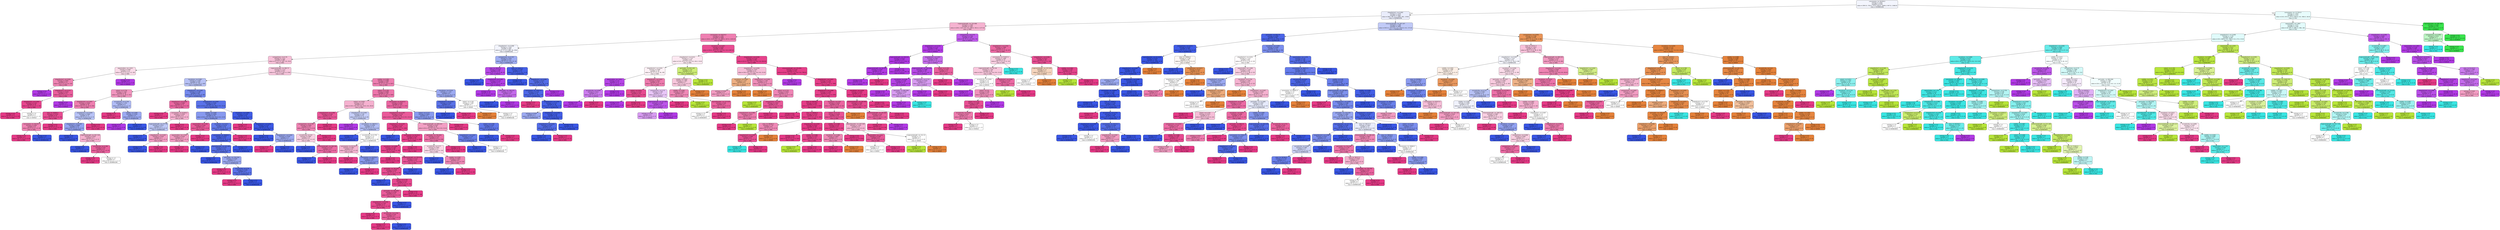 digraph Tree {
node [shape=box, style="filled, rounded", color="black", fontname="helvetica"] ;
edge [fontname="helvetica"] ;
0 [label="convexarea <= 56194.0\nentropy = 2.662\nsamples = 4336\nvalue = [943.0, 720.0, 275.0, 856.0, 1696.0, 947.0, 1368.0]\nclass = DERMASON", fillcolor="#f3f5fd"] ;
1 [label="shapefactor2 <= 0.002\nentropy = 1.974\nsamples = 2965\nvalue = [943, 48, 0, 6, 1696, 581, 1350]\nclass = DERMASON", fillcolor="#eaedfc"] ;
0 -> 1 [labeldistance=2.5, labelangle=45, headlabel="True"] ;
2 [label="majoraxislength <= 332.906\nentropy = 1.569\nsamples = 1365\nvalue = [28.0, 36.0, 0.0, 4.0, 280.0, 581.0, 1177.0]\nclass = SIRA", fillcolor="#f5b2d0"] ;
1 -> 2 ;
3 [label="convexarea <= 42674.0\nentropy = 1.283\nsamples = 1006\nvalue = [26.0, 32.0, 0.0, 1.0, 280.0, 107.0, 1103.0]\nclass = SIRA", fillcolor="#ee7fb1"] ;
2 -> 3 ;
4 [label="shapefactor1 <= 0.008\nentropy = 1.443\nsamples = 400\nvalue = [2, 0, 0, 0, 280, 76, 256]\nclass = DERMASON", fillcolor="#f2f4fd"] ;
3 -> 4 ;
5 [label="compactness <= 0.76\nentropy = 1.221\nsamples = 288\nvalue = [2, 0, 0, 0, 165, 19, 252]\nclass = SIRA", fillcolor="#f7c0d8"] ;
4 -> 5 ;
6 [label="aspectration <= 1.815\nentropy = 0.992\nsamples = 16\nvalue = [0, 0, 0, 0, 0, 13, 16]\nclass = SIRA", fillcolor="#fadae8"] ;
5 -> 6 ;
7 [label="shapefactor2 <= 0.001\nentropy = 0.845\nsamples = 12\nvalue = [0, 0, 0, 0, 0, 6, 16]\nclass = SIRA", fillcolor="#ef83b3"] ;
6 -> 7 ;
8 [label="entropy = 0.0\nsamples = 1\nvalue = [0, 0, 0, 0, 0, 3, 0]\nclass = HOROZ", fillcolor="#b139e5"] ;
7 -> 8 ;
9 [label="shapefactor3 <= 0.577\nentropy = 0.629\nsamples = 11\nvalue = [0, 0, 0, 0, 0, 3, 16]\nclass = SIRA", fillcolor="#ea5e9d"] ;
7 -> 9 ;
10 [label="shapefactor2 <= 0.002\nentropy = 0.323\nsamples = 10\nvalue = [0, 0, 0, 0, 0, 1, 16]\nclass = SIRA", fillcolor="#e7458e"] ;
9 -> 10 ;
11 [label="entropy = 0.0\nsamples = 8\nvalue = [0, 0, 0, 0, 0, 0, 15]\nclass = SIRA", fillcolor="#e53986"] ;
10 -> 11 ;
12 [label="entropy = 1.0\nsamples = 2\nvalue = [0, 0, 0, 0, 0, 1, 1]\nclass = HOROZ", fillcolor="#ffffff"] ;
10 -> 12 ;
13 [label="entropy = 0.0\nsamples = 1\nvalue = [0, 0, 0, 0, 0, 2, 0]\nclass = HOROZ", fillcolor="#b139e5"] ;
9 -> 13 ;
14 [label="entropy = 0.0\nsamples = 4\nvalue = [0, 0, 0, 0, 0, 7, 0]\nclass = HOROZ", fillcolor="#b139e5"] ;
6 -> 14 ;
15 [label="majoraxislength <= 280.73\nentropy = 1.113\nsamples = 272\nvalue = [2, 0, 0, 0, 165, 6, 236]\nclass = SIRA", fillcolor="#f7c5dc"] ;
5 -> 15 ;
16 [label="roundness <= 0.887\nentropy = 1.039\nsamples = 129\nvalue = [0, 0, 0, 0, 110, 2, 69]\nclass = DERMASON", fillcolor="#b7c1f5"] ;
15 -> 16 ;
17 [label="extent <= 0.776\nentropy = 1.067\nsamples = 39\nvalue = [0, 0, 0, 0, 18, 2, 41]\nclass = SIRA", fillcolor="#f195be"] ;
16 -> 17 ;
18 [label="shapefactor4 <= 0.997\nentropy = 0.826\nsamples = 34\nvalue = [0, 0, 0, 0, 14, 0, 40]\nclass = SIRA", fillcolor="#ee7eb0"] ;
17 -> 18 ;
19 [label="area <= 36084.5\nentropy = 0.414\nsamples = 22\nvalue = [0, 0, 0, 0, 3, 0, 33]\nclass = SIRA", fillcolor="#e74b91"] ;
18 -> 19 ;
20 [label="convexarea <= 36140.5\nentropy = 0.845\nsamples = 8\nvalue = [0, 0, 0, 0, 3, 0, 8]\nclass = SIRA", fillcolor="#ef83b3"] ;
19 -> 20 ;
21 [label="entropy = 0.0\nsamples = 5\nvalue = [0, 0, 0, 0, 0, 0, 8]\nclass = SIRA", fillcolor="#e53986"] ;
20 -> 21 ;
22 [label="entropy = 0.0\nsamples = 3\nvalue = [0, 0, 0, 0, 3, 0, 0]\nclass = DERMASON", fillcolor="#3956e5"] ;
20 -> 22 ;
23 [label="entropy = 0.0\nsamples = 14\nvalue = [0, 0, 0, 0, 0, 0, 25]\nclass = SIRA", fillcolor="#e53986"] ;
19 -> 23 ;
24 [label="shapefactor3 <= 0.649\nentropy = 0.964\nsamples = 12\nvalue = [0, 0, 0, 0, 11, 0, 7]\nclass = DERMASON", fillcolor="#b7c2f6"] ;
18 -> 24 ;
25 [label="shapefactor1 <= 0.007\nentropy = 0.896\nsamples = 10\nvalue = [0, 0, 0, 0, 11, 0, 5]\nclass = DERMASON", fillcolor="#93a3f1"] ;
24 -> 25 ;
26 [label="entropy = 0.0\nsamples = 5\nvalue = [0, 0, 0, 0, 8, 0, 0]\nclass = DERMASON", fillcolor="#3956e5"] ;
25 -> 26 ;
27 [label="majoraxislength <= 267.724\nentropy = 0.954\nsamples = 5\nvalue = [0, 0, 0, 0, 3, 0, 5]\nclass = SIRA", fillcolor="#f5b0cf"] ;
25 -> 27 ;
28 [label="entropy = 0.0\nsamples = 1\nvalue = [0, 0, 0, 0, 2, 0, 0]\nclass = DERMASON", fillcolor="#3956e5"] ;
27 -> 28 ;
29 [label="eccentricity <= 0.789\nentropy = 0.65\nsamples = 4\nvalue = [0, 0, 0, 0, 1, 0, 5]\nclass = SIRA", fillcolor="#ea619e"] ;
27 -> 29 ;
30 [label="entropy = 0.0\nsamples = 2\nvalue = [0, 0, 0, 0, 0, 0, 4]\nclass = SIRA", fillcolor="#e53986"] ;
29 -> 30 ;
31 [label="entropy = 1.0\nsamples = 2\nvalue = [0, 0, 0, 0, 1, 0, 1]\nclass = DERMASON", fillcolor="#ffffff"] ;
29 -> 31 ;
32 [label="entropy = 0.0\nsamples = 2\nvalue = [0, 0, 0, 0, 0, 0, 2]\nclass = SIRA", fillcolor="#e53986"] ;
24 -> 32 ;
33 [label="eccentricity <= 0.759\nentropy = 1.379\nsamples = 5\nvalue = [0, 0, 0, 0, 4, 2, 1]\nclass = DERMASON", fillcolor="#b0bbf5"] ;
17 -> 33 ;
34 [label="entropy = 0.0\nsamples = 1\nvalue = [0, 0, 0, 0, 0, 0, 1]\nclass = SIRA", fillcolor="#e53986"] ;
33 -> 34 ;
35 [label="solidity <= 0.985\nentropy = 0.918\nsamples = 4\nvalue = [0, 0, 0, 0, 4, 2, 0]\nclass = DERMASON", fillcolor="#9caaf2"] ;
33 -> 35 ;
36 [label="entropy = 0.0\nsamples = 1\nvalue = [0, 0, 0, 0, 0, 2, 0]\nclass = HOROZ", fillcolor="#b139e5"] ;
35 -> 36 ;
37 [label="entropy = 0.0\nsamples = 3\nvalue = [0, 0, 0, 0, 4, 0, 0]\nclass = DERMASON", fillcolor="#3956e5"] ;
35 -> 37 ;
38 [label="shapefactor1 <= 0.007\nentropy = 0.784\nsamples = 90\nvalue = [0, 0, 0, 0, 92, 0, 28]\nclass = DERMASON", fillcolor="#7589ed"] ;
16 -> 38 ;
39 [label="shapefactor3 <= 0.664\nentropy = 0.696\nsamples = 15\nvalue = [0, 0, 0, 0, 3, 0, 13]\nclass = SIRA", fillcolor="#eb67a2"] ;
38 -> 39 ;
40 [label="entropy = 0.0\nsamples = 7\nvalue = [0, 0, 0, 0, 0, 0, 8]\nclass = SIRA", fillcolor="#e53986"] ;
39 -> 40 ;
41 [label="convexarea <= 41400.0\nentropy = 0.954\nsamples = 8\nvalue = [0, 0, 0, 0, 3, 0, 5]\nclass = SIRA", fillcolor="#f5b0cf"] ;
39 -> 41 ;
42 [label="majoraxislength <= 277.76\nentropy = 0.971\nsamples = 5\nvalue = [0, 0, 0, 0, 3, 0, 2]\nclass = DERMASON", fillcolor="#bdc7f6"] ;
41 -> 42 ;
43 [label="entropy = 0.0\nsamples = 2\nvalue = [0, 0, 0, 0, 2, 0, 0]\nclass = DERMASON", fillcolor="#3956e5"] ;
42 -> 43 ;
44 [label="shapefactor1 <= 0.007\nentropy = 0.918\nsamples = 3\nvalue = [0, 0, 0, 0, 1, 0, 2]\nclass = SIRA", fillcolor="#f29cc2"] ;
42 -> 44 ;
45 [label="entropy = 0.0\nsamples = 1\nvalue = [0, 0, 0, 0, 1, 0, 0]\nclass = DERMASON", fillcolor="#3956e5"] ;
44 -> 45 ;
46 [label="entropy = 0.0\nsamples = 2\nvalue = [0, 0, 0, 0, 0, 0, 2]\nclass = SIRA", fillcolor="#e53986"] ;
44 -> 46 ;
47 [label="entropy = 0.0\nsamples = 3\nvalue = [0, 0, 0, 0, 0, 0, 3]\nclass = SIRA", fillcolor="#e53986"] ;
41 -> 47 ;
48 [label="shapefactor4 <= 0.997\nentropy = 0.595\nsamples = 75\nvalue = [0.0, 0.0, 0.0, 0.0, 89.0, 0.0, 15.0]\nclass = DERMASON", fillcolor="#5a72e9"] ;
38 -> 48 ;
49 [label="solidity <= 0.987\nentropy = 0.859\nsamples = 32\nvalue = [0.0, 0.0, 0.0, 0.0, 33.0, 0.0, 13.0]\nclass = DERMASON", fillcolor="#8799ef"] ;
48 -> 49 ;
50 [label="aspectration <= 1.549\nentropy = 0.592\nsamples = 6\nvalue = [0, 0, 0, 0, 1, 0, 6]\nclass = SIRA", fillcolor="#e95a9a"] ;
49 -> 50 ;
51 [label="aspectration <= 1.543\nentropy = 0.918\nsamples = 3\nvalue = [0, 0, 0, 0, 1, 0, 2]\nclass = SIRA", fillcolor="#f29cc2"] ;
50 -> 51 ;
52 [label="entropy = 0.0\nsamples = 2\nvalue = [0, 0, 0, 0, 0, 0, 2]\nclass = SIRA", fillcolor="#e53986"] ;
51 -> 52 ;
53 [label="entropy = 0.0\nsamples = 1\nvalue = [0, 0, 0, 0, 1, 0, 0]\nclass = DERMASON", fillcolor="#3956e5"] ;
51 -> 53 ;
54 [label="entropy = 0.0\nsamples = 3\nvalue = [0, 0, 0, 0, 0, 0, 4]\nclass = SIRA", fillcolor="#e53986"] ;
50 -> 54 ;
55 [label="roundness <= 0.913\nentropy = 0.679\nsamples = 26\nvalue = [0, 0, 0, 0, 32, 0, 7]\nclass = DERMASON", fillcolor="#647beb"] ;
49 -> 55 ;
56 [label="convexarea <= 38409.5\nentropy = 0.422\nsamples = 23\nvalue = [0, 0, 0, 0, 32, 0, 3]\nclass = DERMASON", fillcolor="#4c66e7"] ;
55 -> 56 ;
57 [label="equivdiameter <= 215.985\nentropy = 0.575\nsamples = 16\nvalue = [0, 0, 0, 0, 19, 0, 3]\nclass = DERMASON", fillcolor="#5871e9"] ;
56 -> 57 ;
58 [label="entropy = 0.0\nsamples = 9\nvalue = [0, 0, 0, 0, 13, 0, 0]\nclass = DERMASON", fillcolor="#3956e5"] ;
57 -> 58 ;
59 [label="perimeter <= 724.254\nentropy = 0.918\nsamples = 7\nvalue = [0, 0, 0, 0, 6, 0, 3]\nclass = DERMASON", fillcolor="#9caaf2"] ;
57 -> 59 ;
60 [label="entropy = 0.0\nsamples = 2\nvalue = [0, 0, 0, 0, 0, 0, 2]\nclass = SIRA", fillcolor="#e53986"] ;
59 -> 60 ;
61 [label="eccentricity <= 0.76\nentropy = 0.592\nsamples = 5\nvalue = [0, 0, 0, 0, 6, 0, 1]\nclass = DERMASON", fillcolor="#5a72e9"] ;
59 -> 61 ;
62 [label="entropy = 0.0\nsamples = 1\nvalue = [0, 0, 0, 0, 0, 0, 1]\nclass = SIRA", fillcolor="#e53986"] ;
61 -> 62 ;
63 [label="entropy = 0.0\nsamples = 4\nvalue = [0, 0, 0, 0, 6, 0, 0]\nclass = DERMASON", fillcolor="#3956e5"] ;
61 -> 63 ;
64 [label="entropy = 0.0\nsamples = 7\nvalue = [0, 0, 0, 0, 13, 0, 0]\nclass = DERMASON", fillcolor="#3956e5"] ;
56 -> 64 ;
65 [label="entropy = 0.0\nsamples = 3\nvalue = [0, 0, 0, 0, 0, 0, 4]\nclass = SIRA", fillcolor="#e53986"] ;
55 -> 65 ;
66 [label="roundness <= 0.889\nentropy = 0.216\nsamples = 43\nvalue = [0, 0, 0, 0, 56, 0, 2]\nclass = DERMASON", fillcolor="#405ce6"] ;
48 -> 66 ;
67 [label="entropy = 0.0\nsamples = 1\nvalue = [0, 0, 0, 0, 0, 0, 1]\nclass = SIRA", fillcolor="#e53986"] ;
66 -> 67 ;
68 [label="shapefactor2 <= 0.002\nentropy = 0.127\nsamples = 42\nvalue = [0, 0, 0, 0, 56, 0, 1]\nclass = DERMASON", fillcolor="#3d59e5"] ;
66 -> 68 ;
69 [label="entropy = 0.0\nsamples = 39\nvalue = [0, 0, 0, 0, 54, 0, 0]\nclass = DERMASON", fillcolor="#3956e5"] ;
68 -> 69 ;
70 [label="shapefactor2 <= 0.002\nentropy = 0.918\nsamples = 3\nvalue = [0, 0, 0, 0, 2, 0, 1]\nclass = DERMASON", fillcolor="#9caaf2"] ;
68 -> 70 ;
71 [label="entropy = 0.0\nsamples = 1\nvalue = [0, 0, 0, 0, 0, 0, 1]\nclass = SIRA", fillcolor="#e53986"] ;
70 -> 71 ;
72 [label="entropy = 0.0\nsamples = 2\nvalue = [0, 0, 0, 0, 2, 0, 0]\nclass = DERMASON", fillcolor="#3956e5"] ;
70 -> 72 ;
73 [label="solidity <= 0.991\nentropy = 0.986\nsamples = 143\nvalue = [2, 0, 0, 0, 55, 4, 167]\nclass = SIRA", fillcolor="#ee7fb1"] ;
15 -> 73 ;
74 [label="extent <= 0.705\nentropy = 0.884\nsamples = 134\nvalue = [0, 0, 0, 0, 47, 4, 164]\nclass = SIRA", fillcolor="#ed75ab"] ;
73 -> 74 ;
75 [label="extent <= 0.693\nentropy = 1.27\nsamples = 32\nvalue = [0.0, 0.0, 0.0, 0.0, 16.0, 4.0, 29.0]\nclass = SIRA", fillcolor="#f5b1cf"] ;
74 -> 75 ;
76 [label="shapefactor4 <= 0.996\nentropy = 0.544\nsamples = 18\nvalue = [0, 0, 0, 0, 3, 0, 21]\nclass = SIRA", fillcolor="#e95597"] ;
75 -> 76 ;
77 [label="compactness <= 0.785\nentropy = 0.845\nsamples = 10\nvalue = [0, 0, 0, 0, 3, 0, 8]\nclass = SIRA", fillcolor="#ef83b3"] ;
76 -> 77 ;
78 [label="eccentricity <= 0.8\nentropy = 0.985\nsamples = 6\nvalue = [0, 0, 0, 0, 3, 0, 4]\nclass = SIRA", fillcolor="#f8cee1"] ;
77 -> 78 ;
79 [label="entropy = 0.0\nsamples = 2\nvalue = [0, 0, 0, 0, 2, 0, 0]\nclass = DERMASON", fillcolor="#3956e5"] ;
78 -> 79 ;
80 [label="minoraxislength <= 169.392\nentropy = 0.722\nsamples = 4\nvalue = [0, 0, 0, 0, 1, 0, 4]\nclass = SIRA", fillcolor="#ec6aa4"] ;
78 -> 80 ;
81 [label="entropy = 0.0\nsamples = 1\nvalue = [0, 0, 0, 0, 1, 0, 0]\nclass = DERMASON", fillcolor="#3956e5"] ;
80 -> 81 ;
82 [label="entropy = 0.0\nsamples = 3\nvalue = [0, 0, 0, 0, 0, 0, 4]\nclass = SIRA", fillcolor="#e53986"] ;
80 -> 82 ;
83 [label="entropy = 0.0\nsamples = 4\nvalue = [0, 0, 0, 0, 0, 0, 4]\nclass = SIRA", fillcolor="#e53986"] ;
77 -> 83 ;
84 [label="entropy = 0.0\nsamples = 8\nvalue = [0, 0, 0, 0, 0, 0, 13]\nclass = SIRA", fillcolor="#e53986"] ;
76 -> 84 ;
85 [label="shapefactor4 <= 0.993\nentropy = 1.44\nsamples = 14\nvalue = [0, 0, 0, 0, 13, 4, 8]\nclass = DERMASON", fillcolor="#c5cdf7"] ;
75 -> 85 ;
86 [label="entropy = 0.0\nsamples = 2\nvalue = [0, 0, 0, 0, 0, 4, 0]\nclass = HOROZ", fillcolor="#b139e5"] ;
85 -> 86 ;
87 [label="convexarea <= 39874.5\nentropy = 0.959\nsamples = 12\nvalue = [0, 0, 0, 0, 13, 0, 8]\nclass = DERMASON", fillcolor="#b3bef5"] ;
85 -> 87 ;
88 [label="entropy = 0.0\nsamples = 3\nvalue = [0, 0, 0, 0, 5, 0, 0]\nclass = DERMASON", fillcolor="#3956e5"] ;
87 -> 88 ;
89 [label="eccentricity <= 0.778\nentropy = 1.0\nsamples = 9\nvalue = [0, 0, 0, 0, 8, 0, 8]\nclass = DERMASON", fillcolor="#ffffff"] ;
87 -> 89 ;
90 [label="convexarea <= 41132.5\nentropy = 0.961\nsamples = 8\nvalue = [0, 0, 0, 0, 5, 0, 8]\nclass = SIRA", fillcolor="#f5b5d2"] ;
89 -> 90 ;
91 [label="entropy = 0.0\nsamples = 4\nvalue = [0, 0, 0, 0, 0, 0, 6]\nclass = SIRA", fillcolor="#e53986"] ;
90 -> 91 ;
92 [label="convexarea <= 42078.0\nentropy = 0.863\nsamples = 4\nvalue = [0, 0, 0, 0, 5, 0, 2]\nclass = DERMASON", fillcolor="#889aef"] ;
90 -> 92 ;
93 [label="entropy = 0.0\nsamples = 3\nvalue = [0, 0, 0, 0, 5, 0, 0]\nclass = DERMASON", fillcolor="#3956e5"] ;
92 -> 93 ;
94 [label="entropy = 0.0\nsamples = 1\nvalue = [0, 0, 0, 0, 0, 0, 2]\nclass = SIRA", fillcolor="#e53986"] ;
92 -> 94 ;
95 [label="entropy = 0.0\nsamples = 1\nvalue = [0, 0, 0, 0, 3, 0, 0]\nclass = DERMASON", fillcolor="#3956e5"] ;
89 -> 95 ;
96 [label="convexarea <= 42542.0\nentropy = 0.695\nsamples = 102\nvalue = [0, 0, 0, 0, 31, 0, 135]\nclass = SIRA", fillcolor="#eb66a2"] ;
74 -> 96 ;
97 [label="shapefactor4 <= 0.997\nentropy = 0.579\nsamples = 96\nvalue = [0.0, 0.0, 0.0, 0.0, 21.0, 0.0, 131.0]\nclass = SIRA", fillcolor="#e95999"] ;
96 -> 97 ;
98 [label="shapefactor1 <= 0.007\nentropy = 0.276\nsamples = 66\nvalue = [0, 0, 0, 0, 5, 0, 100]\nclass = SIRA", fillcolor="#e6438c"] ;
97 -> 98 ;
99 [label="entropy = 0.0\nsamples = 1\nvalue = [0, 0, 0, 0, 1, 0, 0]\nclass = DERMASON", fillcolor="#3956e5"] ;
98 -> 99 ;
100 [label="convexarea <= 42156.0\nentropy = 0.235\nsamples = 65\nvalue = [0, 0, 0, 0, 4, 0, 100]\nclass = SIRA", fillcolor="#e6418b"] ;
98 -> 100 ;
101 [label="roundness <= 0.886\nentropy = 0.303\nsamples = 48\nvalue = [0, 0, 0, 0, 4, 0, 70]\nclass = SIRA", fillcolor="#e6448d"] ;
100 -> 101 ;
102 [label="entropy = 0.0\nsamples = 24\nvalue = [0, 0, 0, 0, 0, 0, 40]\nclass = SIRA", fillcolor="#e53986"] ;
101 -> 102 ;
103 [label="majoraxislength <= 293.076\nentropy = 0.523\nsamples = 24\nvalue = [0, 0, 0, 0, 4, 0, 30]\nclass = SIRA", fillcolor="#e85396"] ;
101 -> 103 ;
104 [label="perimeter <= 741.601\nentropy = 0.439\nsamples = 23\nvalue = [0, 0, 0, 0, 3, 0, 30]\nclass = SIRA", fillcolor="#e84d92"] ;
103 -> 104 ;
105 [label="entropy = 0.0\nsamples = 1\nvalue = [0, 0, 0, 0, 1, 0, 0]\nclass = DERMASON", fillcolor="#3956e5"] ;
104 -> 105 ;
106 [label="extent <= 0.776\nentropy = 0.337\nsamples = 22\nvalue = [0, 0, 0, 0, 2, 0, 30]\nclass = SIRA", fillcolor="#e7468e"] ;
104 -> 106 ;
107 [label="perimeter <= 765.859\nentropy = 0.592\nsamples = 12\nvalue = [0, 0, 0, 0, 2, 0, 12]\nclass = SIRA", fillcolor="#e95a9a"] ;
106 -> 107 ;
108 [label="shapefactor2 <= 0.002\nentropy = 0.391\nsamples = 11\nvalue = [0, 0, 0, 0, 1, 0, 12]\nclass = SIRA", fillcolor="#e74990"] ;
107 -> 108 ;
109 [label="entropy = 0.0\nsamples = 6\nvalue = [0, 0, 0, 0, 0, 0, 7]\nclass = SIRA", fillcolor="#e53986"] ;
108 -> 109 ;
110 [label="eccentricity <= 0.764\nentropy = 0.65\nsamples = 5\nvalue = [0, 0, 0, 0, 1, 0, 5]\nclass = SIRA", fillcolor="#ea619e"] ;
108 -> 110 ;
111 [label="entropy = 0.0\nsamples = 4\nvalue = [0, 0, 0, 0, 0, 0, 5]\nclass = SIRA", fillcolor="#e53986"] ;
110 -> 111 ;
112 [label="entropy = 0.0\nsamples = 1\nvalue = [0, 0, 0, 0, 1, 0, 0]\nclass = DERMASON", fillcolor="#3956e5"] ;
110 -> 112 ;
113 [label="entropy = 0.0\nsamples = 1\nvalue = [0, 0, 0, 0, 1, 0, 0]\nclass = DERMASON", fillcolor="#3956e5"] ;
107 -> 113 ;
114 [label="entropy = 0.0\nsamples = 10\nvalue = [0, 0, 0, 0, 0, 0, 18]\nclass = SIRA", fillcolor="#e53986"] ;
106 -> 114 ;
115 [label="entropy = 0.0\nsamples = 1\nvalue = [0, 0, 0, 0, 1, 0, 0]\nclass = DERMASON", fillcolor="#3956e5"] ;
103 -> 115 ;
116 [label="entropy = 0.0\nsamples = 17\nvalue = [0, 0, 0, 0, 0, 0, 30]\nclass = SIRA", fillcolor="#e53986"] ;
100 -> 116 ;
117 [label="majoraxislength <= 289.014\nentropy = 0.925\nsamples = 30\nvalue = [0.0, 0.0, 0.0, 0.0, 16.0, 0.0, 31.0]\nclass = SIRA", fillcolor="#f29fc4"] ;
97 -> 117 ;
118 [label="perimeter <= 755.403\nentropy = 0.753\nsamples = 25\nvalue = [0, 0, 0, 0, 8, 0, 29]\nclass = SIRA", fillcolor="#ec70a7"] ;
117 -> 118 ;
119 [label="eccentricity <= 0.77\nentropy = 0.991\nsamples = 11\nvalue = [0, 0, 0, 0, 8, 0, 10]\nclass = SIRA", fillcolor="#fad7e7"] ;
118 -> 119 ;
120 [label="entropy = 0.0\nsamples = 3\nvalue = [0, 0, 0, 0, 4, 0, 0]\nclass = DERMASON", fillcolor="#3956e5"] ;
119 -> 120 ;
121 [label="solidity <= 0.987\nentropy = 0.863\nsamples = 8\nvalue = [0, 0, 0, 0, 4, 0, 10]\nclass = SIRA", fillcolor="#ef88b6"] ;
119 -> 121 ;
122 [label="entropy = 0.0\nsamples = 2\nvalue = [0, 0, 0, 0, 4, 0, 0]\nclass = DERMASON", fillcolor="#3956e5"] ;
121 -> 122 ;
123 [label="entropy = 0.0\nsamples = 6\nvalue = [0, 0, 0, 0, 0, 0, 10]\nclass = SIRA", fillcolor="#e53986"] ;
121 -> 123 ;
124 [label="entropy = 0.0\nsamples = 14\nvalue = [0, 0, 0, 0, 0, 0, 19]\nclass = SIRA", fillcolor="#e53986"] ;
118 -> 124 ;
125 [label="shapefactor1 <= 0.007\nentropy = 0.722\nsamples = 5\nvalue = [0, 0, 0, 0, 8, 0, 2]\nclass = DERMASON", fillcolor="#6a80ec"] ;
117 -> 125 ;
126 [label="entropy = 0.0\nsamples = 3\nvalue = [0, 0, 0, 0, 6, 0, 0]\nclass = DERMASON", fillcolor="#3956e5"] ;
125 -> 126 ;
127 [label="entropy = 1.0\nsamples = 2\nvalue = [0, 0, 0, 0, 2, 0, 2]\nclass = DERMASON", fillcolor="#ffffff"] ;
125 -> 127 ;
128 [label="extent <= 0.717\nentropy = 0.863\nsamples = 6\nvalue = [0, 0, 0, 0, 10, 0, 4]\nclass = DERMASON", fillcolor="#889aef"] ;
96 -> 128 ;
129 [label="entropy = 0.0\nsamples = 1\nvalue = [0, 0, 0, 0, 0, 0, 2]\nclass = SIRA", fillcolor="#e53986"] ;
128 -> 129 ;
130 [label="extent <= 0.789\nentropy = 0.65\nsamples = 5\nvalue = [0, 0, 0, 0, 10, 0, 2]\nclass = DERMASON", fillcolor="#6178ea"] ;
128 -> 130 ;
131 [label="entropy = 0.0\nsamples = 4\nvalue = [0, 0, 0, 0, 10, 0, 0]\nclass = DERMASON", fillcolor="#3956e5"] ;
130 -> 131 ;
132 [label="entropy = 0.0\nsamples = 1\nvalue = [0, 0, 0, 0, 0, 0, 2]\nclass = SIRA", fillcolor="#e53986"] ;
130 -> 132 ;
133 [label="roundness <= 0.914\nentropy = 1.335\nsamples = 9\nvalue = [2, 0, 0, 0, 8, 0, 3]\nclass = DERMASON", fillcolor="#9caaf2"] ;
73 -> 133 ;
134 [label="shapefactor3 <= 0.642\nentropy = 0.592\nsamples = 6\nvalue = [0, 0, 0, 0, 6, 0, 1]\nclass = DERMASON", fillcolor="#5a72e9"] ;
133 -> 134 ;
135 [label="entropy = 0.0\nsamples = 5\nvalue = [0, 0, 0, 0, 6, 0, 0]\nclass = DERMASON", fillcolor="#3956e5"] ;
134 -> 135 ;
136 [label="entropy = 0.0\nsamples = 1\nvalue = [0, 0, 0, 0, 0, 0, 1]\nclass = SIRA", fillcolor="#e53986"] ;
134 -> 136 ;
137 [label="extent <= 0.742\nentropy = 1.585\nsamples = 3\nvalue = [2, 0, 0, 0, 2, 0, 2]\nclass = SEKER", fillcolor="#ffffff"] ;
133 -> 137 ;
138 [label="entropy = 0.0\nsamples = 1\nvalue = [2, 0, 0, 0, 0, 0, 0]\nclass = SEKER", fillcolor="#e58139"] ;
137 -> 138 ;
139 [label="entropy = 1.0\nsamples = 2\nvalue = [0, 0, 0, 0, 2, 0, 2]\nclass = DERMASON", fillcolor="#ffffff"] ;
137 -> 139 ;
140 [label="compactness <= 0.747\nentropy = 1.052\nsamples = 112\nvalue = [0, 0, 0, 0, 115, 57, 4]\nclass = DERMASON", fillcolor="#9eadf2"] ;
4 -> 140 ;
141 [label="area <= 29512.0\nentropy = 0.362\nsamples = 39\nvalue = [0, 0, 0, 0, 4, 54, 0]\nclass = HOROZ", fillcolor="#b748e7"] ;
140 -> 141 ;
142 [label="entropy = 0.0\nsamples = 2\nvalue = [0, 0, 0, 0, 3, 0, 0]\nclass = DERMASON", fillcolor="#3956e5"] ;
141 -> 142 ;
143 [label="shapefactor4 <= 0.997\nentropy = 0.131\nsamples = 37\nvalue = [0, 0, 0, 0, 1, 54, 0]\nclass = HOROZ", fillcolor="#b23de5"] ;
141 -> 143 ;
144 [label="entropy = 0.0\nsamples = 33\nvalue = [0, 0, 0, 0, 0, 50, 0]\nclass = HOROZ", fillcolor="#b139e5"] ;
143 -> 144 ;
145 [label="perimeter <= 749.271\nentropy = 0.722\nsamples = 4\nvalue = [0, 0, 0, 0, 1, 4, 0]\nclass = HOROZ", fillcolor="#c46aec"] ;
143 -> 145 ;
146 [label="entropy = 0.0\nsamples = 1\nvalue = [0, 0, 0, 0, 1, 0, 0]\nclass = DERMASON", fillcolor="#3956e5"] ;
145 -> 146 ;
147 [label="entropy = 0.0\nsamples = 3\nvalue = [0, 0, 0, 0, 0, 4, 0]\nclass = HOROZ", fillcolor="#b139e5"] ;
145 -> 147 ;
148 [label="area <= 33431.5\nentropy = 0.383\nsamples = 73\nvalue = [0, 0, 0, 0, 111, 3, 4]\nclass = DERMASON", fillcolor="#4560e7"] ;
140 -> 148 ;
149 [label="entropy = 0.0\nsamples = 41\nvalue = [0, 0, 0, 0, 63, 0, 0]\nclass = DERMASON", fillcolor="#3956e5"] ;
148 -> 149 ;
150 [label="shapefactor1 <= 0.008\nentropy = 0.675\nsamples = 32\nvalue = [0, 0, 0, 0, 48, 3, 4]\nclass = DERMASON", fillcolor="#546de9"] ;
148 -> 150 ;
151 [label="convexarea <= 33917.0\nentropy = 0.519\nsamples = 31\nvalue = [0, 0, 0, 0, 48, 1, 4]\nclass = DERMASON", fillcolor="#4d67e8"] ;
150 -> 151 ;
152 [label="entropy = 0.0\nsamples = 1\nvalue = [0, 0, 0, 0, 0, 0, 2]\nclass = SIRA", fillcolor="#e53986"] ;
151 -> 152 ;
153 [label="shapefactor4 <= 0.992\nentropy = 0.377\nsamples = 30\nvalue = [0, 0, 0, 0, 48, 1, 2]\nclass = DERMASON", fillcolor="#4560e7"] ;
151 -> 153 ;
154 [label="entropy = 0.918\nsamples = 2\nvalue = [0, 0, 0, 0, 2, 1, 0]\nclass = DERMASON", fillcolor="#9caaf2"] ;
153 -> 154 ;
155 [label="shapefactor2 <= 0.002\nentropy = 0.25\nsamples = 28\nvalue = [0, 0, 0, 0, 46, 0, 2]\nclass = DERMASON", fillcolor="#425de6"] ;
153 -> 155 ;
156 [label="shapefactor3 <= 0.602\nentropy = 0.523\nsamples = 9\nvalue = [0, 0, 0, 0, 15, 0, 2]\nclass = DERMASON", fillcolor="#536de8"] ;
155 -> 156 ;
157 [label="entropy = 0.0\nsamples = 8\nvalue = [0, 0, 0, 0, 15, 0, 0]\nclass = DERMASON", fillcolor="#3956e5"] ;
156 -> 157 ;
158 [label="entropy = 0.0\nsamples = 1\nvalue = [0, 0, 0, 0, 0, 0, 2]\nclass = SIRA", fillcolor="#e53986"] ;
156 -> 158 ;
159 [label="entropy = 0.0\nsamples = 19\nvalue = [0, 0, 0, 0, 31, 0, 0]\nclass = DERMASON", fillcolor="#3956e5"] ;
155 -> 159 ;
160 [label="entropy = 0.0\nsamples = 1\nvalue = [0, 0, 0, 0, 0, 2, 0]\nclass = HOROZ", fillcolor="#b139e5"] ;
150 -> 160 ;
161 [label="roundness <= 0.851\nentropy = 0.605\nsamples = 606\nvalue = [24.0, 32.0, 0.0, 1.0, 0.0, 31.0, 847.0]\nclass = SIRA", fillcolor="#e84c92"] ;
3 -> 161 ;
162 [label="shapefactor3 <= 0.612\nentropy = 1.733\nsamples = 60\nvalue = [3.0, 23.0, 0.0, 0.0, 0.0, 26.0, 33.0]\nclass = SIRA", fillcolor="#fce8f1"] ;
161 -> 162 ;
163 [label="shapefactor2 <= 0.001\nentropy = 0.999\nsamples = 38\nvalue = [0, 0, 0, 0, 0, 26, 28]\nclass = SIRA", fillcolor="#fdf1f6"] ;
162 -> 163 ;
164 [label="aspectration <= 1.853\nentropy = 0.31\nsamples = 13\nvalue = [0, 0, 0, 0, 0, 17, 1]\nclass = HOROZ", fillcolor="#b645e7"] ;
163 -> 164 ;
165 [label="eccentricity <= 0.838\nentropy = 0.811\nsamples = 3\nvalue = [0, 0, 0, 0, 0, 3, 1]\nclass = HOROZ", fillcolor="#cb7bee"] ;
164 -> 165 ;
166 [label="entropy = 0.0\nsamples = 2\nvalue = [0, 0, 0, 0, 0, 3, 0]\nclass = HOROZ", fillcolor="#b139e5"] ;
165 -> 166 ;
167 [label="entropy = 0.0\nsamples = 1\nvalue = [0, 0, 0, 0, 0, 0, 1]\nclass = SIRA", fillcolor="#e53986"] ;
165 -> 167 ;
168 [label="entropy = 0.0\nsamples = 10\nvalue = [0, 0, 0, 0, 0, 14, 0]\nclass = HOROZ", fillcolor="#b139e5"] ;
164 -> 168 ;
169 [label="shapefactor1 <= 0.007\nentropy = 0.811\nsamples = 25\nvalue = [0, 0, 0, 0, 0, 9, 27]\nclass = SIRA", fillcolor="#ee7bae"] ;
163 -> 169 ;
170 [label="extent <= 0.653\nentropy = 0.414\nsamples = 16\nvalue = [0, 0, 0, 0, 0, 2, 22]\nclass = SIRA", fillcolor="#e74b91"] ;
169 -> 170 ;
171 [label="entropy = 0.0\nsamples = 2\nvalue = [0, 0, 0, 0, 0, 2, 0]\nclass = HOROZ", fillcolor="#b139e5"] ;
170 -> 171 ;
172 [label="entropy = 0.0\nsamples = 14\nvalue = [0, 0, 0, 0, 0, 0, 22]\nclass = SIRA", fillcolor="#e53986"] ;
170 -> 172 ;
173 [label="compactness <= 0.75\nentropy = 0.98\nsamples = 9\nvalue = [0, 0, 0, 0, 0, 7, 5]\nclass = HOROZ", fillcolor="#e9c6f8"] ;
169 -> 173 ;
174 [label="majoraxislength <= 317.003\nentropy = 0.544\nsamples = 5\nvalue = [0, 0, 0, 0, 0, 7, 1]\nclass = HOROZ", fillcolor="#bc55e9"] ;
173 -> 174 ;
175 [label="entropy = 0.918\nsamples = 2\nvalue = [0, 0, 0, 0, 0, 2, 1]\nclass = HOROZ", fillcolor="#d89cf2"] ;
174 -> 175 ;
176 [label="entropy = 0.0\nsamples = 3\nvalue = [0, 0, 0, 0, 0, 5, 0]\nclass = HOROZ", fillcolor="#b139e5"] ;
174 -> 176 ;
177 [label="entropy = 0.0\nsamples = 4\nvalue = [0, 0, 0, 0, 0, 0, 4]\nclass = SIRA", fillcolor="#e53986"] ;
173 -> 177 ;
178 [label="perimeter <= 857.343\nentropy = 1.07\nsamples = 22\nvalue = [3, 23, 0, 0, 0, 0, 5]\nclass = BARBUNYA", fillcolor="#cded76"] ;
162 -> 178 ;
179 [label="solidity <= 0.987\nentropy = 1.485\nsamples = 7\nvalue = [3, 2, 0, 0, 0, 0, 5]\nclass = SIRA", fillcolor="#f8c6dc"] ;
178 -> 179 ;
180 [label="solidity <= 0.983\nentropy = 0.863\nsamples = 6\nvalue = [0, 2, 0, 0, 0, 0, 5]\nclass = SIRA", fillcolor="#ef88b6"] ;
179 -> 180 ;
181 [label="entropy = 0.0\nsamples = 1\nvalue = [0, 1, 0, 0, 0, 0, 0]\nclass = BARBUNYA", fillcolor="#b7e539"] ;
180 -> 181 ;
182 [label="equivdiameter <= 237.819\nentropy = 0.65\nsamples = 5\nvalue = [0, 1, 0, 0, 0, 0, 5]\nclass = SIRA", fillcolor="#ea619e"] ;
180 -> 182 ;
183 [label="entropy = 1.0\nsamples = 2\nvalue = [0, 1, 0, 0, 0, 0, 1]\nclass = BARBUNYA", fillcolor="#ffffff"] ;
182 -> 183 ;
184 [label="entropy = 0.0\nsamples = 3\nvalue = [0, 0, 0, 0, 0, 0, 4]\nclass = SIRA", fillcolor="#e53986"] ;
182 -> 184 ;
185 [label="entropy = 0.0\nsamples = 1\nvalue = [3, 0, 0, 0, 0, 0, 0]\nclass = SEKER", fillcolor="#e58139"] ;
179 -> 185 ;
186 [label="entropy = 0.0\nsamples = 15\nvalue = [0, 21, 0, 0, 0, 0, 0]\nclass = BARBUNYA", fillcolor="#b7e539"] ;
178 -> 186 ;
187 [label="shapefactor1 <= 0.006\nentropy = 0.316\nsamples = 546\nvalue = [21.0, 9.0, 0.0, 1.0, 0.0, 5.0, 814.0]\nclass = SIRA", fillcolor="#e6428b"] ;
161 -> 187 ;
188 [label="shapefactor1 <= 0.006\nentropy = 1.475\nsamples = 21\nvalue = [8.0, 6.0, 0.0, 0.0, 0.0, 0.0, 15.0]\nclass = SIRA", fillcolor="#f6bdd7"] ;
187 -> 188 ;
189 [label="roundness <= 0.897\nentropy = 1.157\nsamples = 8\nvalue = [7, 1, 0, 0, 0, 0, 2]\nclass = SEKER", fillcolor="#efb083"] ;
188 -> 189 ;
190 [label="entropy = 0.918\nsamples = 2\nvalue = [0, 1, 0, 0, 0, 0, 2]\nclass = SIRA", fillcolor="#f29cc2"] ;
189 -> 190 ;
191 [label="entropy = 0.0\nsamples = 6\nvalue = [7, 0, 0, 0, 0, 0, 0]\nclass = SEKER", fillcolor="#e58139"] ;
189 -> 191 ;
192 [label="shapefactor2 <= 0.002\nentropy = 1.105\nsamples = 13\nvalue = [1, 5, 0, 0, 0, 0, 13]\nclass = SIRA", fillcolor="#f08eba"] ;
188 -> 192 ;
193 [label="entropy = 0.0\nsamples = 1\nvalue = [1, 0, 0, 0, 0, 0, 0]\nclass = SEKER", fillcolor="#e58139"] ;
192 -> 193 ;
194 [label="extent <= 0.721\nentropy = 0.852\nsamples = 12\nvalue = [0, 5, 0, 0, 0, 0, 13]\nclass = SIRA", fillcolor="#ef85b5"] ;
192 -> 194 ;
195 [label="entropy = 0.0\nsamples = 2\nvalue = [0, 3, 0, 0, 0, 0, 0]\nclass = BARBUNYA", fillcolor="#b7e539"] ;
194 -> 195 ;
196 [label="compactness <= 0.83\nentropy = 0.567\nsamples = 10\nvalue = [0, 2, 0, 0, 0, 0, 13]\nclass = SIRA", fillcolor="#e95799"] ;
194 -> 196 ;
197 [label="shapefactor4 <= 0.998\nentropy = 0.811\nsamples = 7\nvalue = [0, 2, 0, 0, 0, 0, 6]\nclass = SIRA", fillcolor="#ee7bae"] ;
196 -> 197 ;
198 [label="entropy = 0.0\nsamples = 6\nvalue = [0, 0, 0, 0, 0, 0, 6]\nclass = SIRA", fillcolor="#e53986"] ;
197 -> 198 ;
199 [label="entropy = 0.0\nsamples = 1\nvalue = [0, 2, 0, 0, 0, 0, 0]\nclass = BARBUNYA", fillcolor="#b7e539"] ;
197 -> 199 ;
200 [label="entropy = 0.0\nsamples = 3\nvalue = [0, 0, 0, 0, 0, 0, 7]\nclass = SIRA", fillcolor="#e53986"] ;
196 -> 200 ;
201 [label="minoraxislength <= 176.495\nentropy = 0.219\nsamples = 525\nvalue = [13.0, 3.0, 0.0, 1.0, 0.0, 5.0, 799.0]\nclass = SIRA", fillcolor="#e63e89"] ;
187 -> 201 ;
202 [label="entropy = 0.0\nsamples = 1\nvalue = [0, 0, 0, 0, 0, 3, 0]\nclass = HOROZ", fillcolor="#b139e5"] ;
201 -> 202 ;
203 [label="shapefactor1 <= 0.007\nentropy = 0.191\nsamples = 524\nvalue = [13, 3, 0, 1, 0, 2, 799]\nclass = SIRA", fillcolor="#e63e89"] ;
201 -> 203 ;
204 [label="shapefactor4 <= 0.998\nentropy = 0.249\nsamples = 311\nvalue = [13, 3, 0, 1, 0, 0, 478]\nclass = SIRA", fillcolor="#e6408a"] ;
203 -> 204 ;
205 [label="area <= 48356.5\nentropy = 0.107\nsamples = 273\nvalue = [3, 1, 0, 1, 0, 0, 426]\nclass = SIRA", fillcolor="#e53b87"] ;
204 -> 205 ;
206 [label="entropy = 0.0\nsamples = 160\nvalue = [0, 0, 0, 0, 0, 0, 260]\nclass = SIRA", fillcolor="#e53986"] ;
205 -> 206 ;
207 [label="area <= 48666.0\nentropy = 0.231\nsamples = 113\nvalue = [3, 1, 0, 1, 0, 0, 166]\nclass = SIRA", fillcolor="#e63f8a"] ;
205 -> 207 ;
208 [label="area <= 48566.5\nentropy = 1.14\nsamples = 8\nvalue = [3, 0, 0, 1, 0, 0, 9]\nclass = SIRA", fillcolor="#ef88b6"] ;
207 -> 208 ;
209 [label="shapefactor4 <= 0.993\nentropy = 0.469\nsamples = 6\nvalue = [0, 0, 0, 1, 0, 0, 9]\nclass = SIRA", fillcolor="#e84f93"] ;
208 -> 209 ;
210 [label="entropy = 0.0\nsamples = 1\nvalue = [0, 0, 0, 1, 0, 0, 0]\nclass = CALI", fillcolor="#39e5e2"] ;
209 -> 210 ;
211 [label="entropy = 0.0\nsamples = 5\nvalue = [0, 0, 0, 0, 0, 0, 9]\nclass = SIRA", fillcolor="#e53986"] ;
209 -> 211 ;
212 [label="entropy = 0.0\nsamples = 2\nvalue = [3, 0, 0, 0, 0, 0, 0]\nclass = SEKER", fillcolor="#e58139"] ;
208 -> 212 ;
213 [label="shapefactor4 <= 0.997\nentropy = 0.055\nsamples = 105\nvalue = [0, 1, 0, 0, 0, 0, 157]\nclass = SIRA", fillcolor="#e53a87"] ;
207 -> 213 ;
214 [label="entropy = 0.0\nsamples = 93\nvalue = [0, 0, 0, 0, 0, 0, 143]\nclass = SIRA", fillcolor="#e53986"] ;
213 -> 214 ;
215 [label="solidity <= 0.986\nentropy = 0.353\nsamples = 12\nvalue = [0, 1, 0, 0, 0, 0, 14]\nclass = SIRA", fillcolor="#e7478f"] ;
213 -> 215 ;
216 [label="entropy = 0.0\nsamples = 1\nvalue = [0, 1, 0, 0, 0, 0, 0]\nclass = BARBUNYA", fillcolor="#b7e539"] ;
215 -> 216 ;
217 [label="entropy = 0.0\nsamples = 11\nvalue = [0, 0, 0, 0, 0, 0, 14]\nclass = SIRA", fillcolor="#e53986"] ;
215 -> 217 ;
218 [label="roundness <= 0.92\nentropy = 0.818\nsamples = 38\nvalue = [10, 2, 0, 0, 0, 0, 52]\nclass = SIRA", fillcolor="#eb65a1"] ;
204 -> 218 ;
219 [label="extent <= 0.772\nentropy = 0.628\nsamples = 36\nvalue = [5, 2, 0, 0, 0, 0, 52]\nclass = SIRA", fillcolor="#e85396"] ;
218 -> 219 ;
220 [label="solidity <= 0.988\nentropy = 0.25\nsamples = 27\nvalue = [2, 0, 0, 0, 0, 0, 46]\nclass = SIRA", fillcolor="#e6428b"] ;
219 -> 220 ;
221 [label="roundness <= 0.886\nentropy = 0.863\nsamples = 4\nvalue = [2, 0, 0, 0, 0, 0, 5]\nclass = SIRA", fillcolor="#ef88b6"] ;
220 -> 221 ;
222 [label="entropy = 0.0\nsamples = 2\nvalue = [0, 0, 0, 0, 0, 0, 5]\nclass = SIRA", fillcolor="#e53986"] ;
221 -> 222 ;
223 [label="entropy = 0.0\nsamples = 2\nvalue = [2, 0, 0, 0, 0, 0, 0]\nclass = SEKER", fillcolor="#e58139"] ;
221 -> 223 ;
224 [label="entropy = 0.0\nsamples = 23\nvalue = [0, 0, 0, 0, 0, 0, 41]\nclass = SIRA", fillcolor="#e53986"] ;
220 -> 224 ;
225 [label="equivdiameter <= 247.549\nentropy = 1.435\nsamples = 9\nvalue = [3, 2, 0, 0, 0, 0, 6]\nclass = SIRA", fillcolor="#f5b5d2"] ;
219 -> 225 ;
226 [label="aspectration <= 1.611\nentropy = 0.592\nsamples = 6\nvalue = [1, 0, 0, 0, 0, 0, 6]\nclass = SIRA", fillcolor="#e95a9a"] ;
225 -> 226 ;
227 [label="entropy = 1.0\nsamples = 2\nvalue = [1, 0, 0, 0, 0, 0, 1]\nclass = SEKER", fillcolor="#ffffff"] ;
226 -> 227 ;
228 [label="entropy = 0.0\nsamples = 4\nvalue = [0, 0, 0, 0, 0, 0, 5]\nclass = SIRA", fillcolor="#e53986"] ;
226 -> 228 ;
229 [label="majoraxislength <= 312.31\nentropy = 1.0\nsamples = 3\nvalue = [2, 2, 0, 0, 0, 0, 0]\nclass = SEKER", fillcolor="#ffffff"] ;
225 -> 229 ;
230 [label="entropy = 0.0\nsamples = 1\nvalue = [0, 2, 0, 0, 0, 0, 0]\nclass = BARBUNYA", fillcolor="#b7e539"] ;
229 -> 230 ;
231 [label="entropy = 0.0\nsamples = 2\nvalue = [2, 0, 0, 0, 0, 0, 0]\nclass = SEKER", fillcolor="#e58139"] ;
229 -> 231 ;
232 [label="entropy = 0.0\nsamples = 2\nvalue = [5, 0, 0, 0, 0, 0, 0]\nclass = SEKER", fillcolor="#e58139"] ;
218 -> 232 ;
233 [label="roundness <= 0.858\nentropy = 0.054\nsamples = 213\nvalue = [0, 0, 0, 0, 0, 2, 321]\nclass = SIRA", fillcolor="#e53a87"] ;
203 -> 233 ;
234 [label="minoraxislength <= 183.941\nentropy = 0.381\nsamples = 20\nvalue = [0, 0, 0, 0, 0, 2, 25]\nclass = SIRA", fillcolor="#e74990"] ;
233 -> 234 ;
235 [label="minoraxislength <= 183.887\nentropy = 0.65\nsamples = 8\nvalue = [0, 0, 0, 0, 0, 2, 10]\nclass = SIRA", fillcolor="#ea619e"] ;
234 -> 235 ;
236 [label="entropy = 0.0\nsamples = 7\nvalue = [0, 0, 0, 0, 0, 0, 10]\nclass = SIRA", fillcolor="#e53986"] ;
235 -> 236 ;
237 [label="entropy = 0.0\nsamples = 1\nvalue = [0, 0, 0, 0, 0, 2, 0]\nclass = HOROZ", fillcolor="#b139e5"] ;
235 -> 237 ;
238 [label="entropy = 0.0\nsamples = 12\nvalue = [0, 0, 0, 0, 0, 0, 15]\nclass = SIRA", fillcolor="#e53986"] ;
234 -> 238 ;
239 [label="entropy = 0.0\nsamples = 193\nvalue = [0, 0, 0, 0, 0, 0, 296]\nclass = SIRA", fillcolor="#e53986"] ;
233 -> 239 ;
240 [label="compactness <= 0.74\nentropy = 0.706\nsamples = 359\nvalue = [2, 4, 0, 3, 0, 474, 74]\nclass = HOROZ", fillcolor="#be5be9"] ;
2 -> 240 ;
241 [label="shapefactor3 <= 0.524\nentropy = 0.133\nsamples = 302\nvalue = [0, 0, 0, 1, 0, 464, 7]\nclass = HOROZ", fillcolor="#b23ce5"] ;
240 -> 241 ;
242 [label="majoraxislength <= 358.021\nentropy = 0.023\nsamples = 279\nvalue = [0, 0, 0, 0, 0, 439, 1]\nclass = HOROZ", fillcolor="#b139e5"] ;
241 -> 242 ;
243 [label="majoraxislength <= 357.97\nentropy = 0.059\nsamples = 93\nvalue = [0, 0, 0, 0, 0, 144, 1]\nclass = HOROZ", fillcolor="#b23ae5"] ;
242 -> 243 ;
244 [label="entropy = 0.0\nsamples = 92\nvalue = [0, 0, 0, 0, 0, 144, 0]\nclass = HOROZ", fillcolor="#b139e5"] ;
243 -> 244 ;
245 [label="entropy = 0.0\nsamples = 1\nvalue = [0, 0, 0, 0, 0, 0, 1]\nclass = SIRA", fillcolor="#e53986"] ;
243 -> 245 ;
246 [label="entropy = 0.0\nsamples = 186\nvalue = [0, 0, 0, 0, 0, 295, 0]\nclass = HOROZ", fillcolor="#b139e5"] ;
242 -> 246 ;
247 [label="shapefactor4 <= 0.997\nentropy = 0.887\nsamples = 23\nvalue = [0, 0, 0, 1, 0, 25, 6]\nclass = HOROZ", fillcolor="#c66eec"] ;
241 -> 247 ;
248 [label="majoraxislength <= 359.249\nentropy = 0.468\nsamples = 20\nvalue = [0, 0, 0, 1, 0, 24, 1]\nclass = HOROZ", fillcolor="#b749e7"] ;
247 -> 248 ;
249 [label="roundness <= 0.84\nentropy = 0.258\nsamples = 17\nvalue = [0, 0, 0, 1, 0, 22, 0]\nclass = HOROZ", fillcolor="#b542e6"] ;
248 -> 249 ;
250 [label="entropy = 0.0\nsamples = 14\nvalue = [0, 0, 0, 0, 0, 20, 0]\nclass = HOROZ", fillcolor="#b139e5"] ;
249 -> 250 ;
251 [label="perimeter <= 890.969\nentropy = 0.918\nsamples = 3\nvalue = [0, 0, 0, 1, 0, 2, 0]\nclass = HOROZ", fillcolor="#d89cf2"] ;
249 -> 251 ;
252 [label="entropy = 0.0\nsamples = 2\nvalue = [0, 0, 0, 0, 0, 2, 0]\nclass = HOROZ", fillcolor="#b139e5"] ;
251 -> 252 ;
253 [label="entropy = 0.0\nsamples = 1\nvalue = [0, 0, 0, 1, 0, 0, 0]\nclass = CALI", fillcolor="#39e5e2"] ;
251 -> 253 ;
254 [label="compactness <= 0.731\nentropy = 0.918\nsamples = 3\nvalue = [0, 0, 0, 0, 0, 2, 1]\nclass = HOROZ", fillcolor="#d89cf2"] ;
248 -> 254 ;
255 [label="entropy = 0.0\nsamples = 2\nvalue = [0, 0, 0, 0, 0, 2, 0]\nclass = HOROZ", fillcolor="#b139e5"] ;
254 -> 255 ;
256 [label="entropy = 0.0\nsamples = 1\nvalue = [0, 0, 0, 0, 0, 0, 1]\nclass = SIRA", fillcolor="#e53986"] ;
254 -> 256 ;
257 [label="extent <= 0.741\nentropy = 0.65\nsamples = 3\nvalue = [0, 0, 0, 0, 0, 1, 5]\nclass = SIRA", fillcolor="#ea619e"] ;
247 -> 257 ;
258 [label="entropy = 0.0\nsamples = 2\nvalue = [0, 0, 0, 0, 0, 0, 5]\nclass = SIRA", fillcolor="#e53986"] ;
257 -> 258 ;
259 [label="entropy = 0.0\nsamples = 1\nvalue = [0, 0, 0, 0, 0, 1, 0]\nclass = HOROZ", fillcolor="#b139e5"] ;
257 -> 259 ;
260 [label="shapefactor3 <= 0.562\nentropy = 1.096\nsamples = 57\nvalue = [2, 4, 0, 2, 0, 10, 67]\nclass = SIRA", fillcolor="#eb69a3"] ;
240 -> 260 ;
261 [label="convexarea <= 55367.0\nentropy = 1.498\nsamples = 19\nvalue = [0, 1, 0, 2, 0, 9, 13]\nclass = SIRA", fillcolor="#f8cee1"] ;
260 -> 261 ;
262 [label="majoraxislength <= 351.46\nentropy = 1.192\nsamples = 18\nvalue = [0.0, 1.0, 0.0, 0.0, 0.0, 9.0, 13.0]\nclass = SIRA", fillcolor="#f8c6dc"] ;
261 -> 262 ;
263 [label="eccentricity <= 0.826\nentropy = 1.0\nsamples = 14\nvalue = [0, 0, 0, 0, 0, 9, 9]\nclass = HOROZ", fillcolor="#ffffff"] ;
262 -> 263 ;
264 [label="entropy = 0.0\nsamples = 3\nvalue = [0, 0, 0, 0, 0, 5, 0]\nclass = HOROZ", fillcolor="#b139e5"] ;
263 -> 264 ;
265 [label="extent <= 0.8\nentropy = 0.89\nsamples = 11\nvalue = [0, 0, 0, 0, 0, 4, 9]\nclass = SIRA", fillcolor="#f191bc"] ;
263 -> 265 ;
266 [label="extent <= 0.731\nentropy = 0.469\nsamples = 9\nvalue = [0, 0, 0, 0, 0, 1, 9]\nclass = SIRA", fillcolor="#e84f93"] ;
265 -> 266 ;
267 [label="eccentricity <= 0.828\nentropy = 0.811\nsamples = 4\nvalue = [0, 0, 0, 0, 0, 1, 3]\nclass = SIRA", fillcolor="#ee7bae"] ;
266 -> 267 ;
268 [label="entropy = 0.0\nsamples = 2\nvalue = [0, 0, 0, 0, 0, 0, 2]\nclass = SIRA", fillcolor="#e53986"] ;
267 -> 268 ;
269 [label="entropy = 1.0\nsamples = 2\nvalue = [0, 0, 0, 0, 0, 1, 1]\nclass = HOROZ", fillcolor="#ffffff"] ;
267 -> 269 ;
270 [label="entropy = 0.0\nsamples = 5\nvalue = [0, 0, 0, 0, 0, 0, 6]\nclass = SIRA", fillcolor="#e53986"] ;
266 -> 270 ;
271 [label="entropy = 0.0\nsamples = 2\nvalue = [0, 0, 0, 0, 0, 3, 0]\nclass = HOROZ", fillcolor="#b139e5"] ;
265 -> 271 ;
272 [label="shapefactor2 <= 0.001\nentropy = 0.722\nsamples = 4\nvalue = [0, 1, 0, 0, 0, 0, 4]\nclass = SIRA", fillcolor="#ec6aa4"] ;
262 -> 272 ;
273 [label="entropy = 0.0\nsamples = 1\nvalue = [0, 1, 0, 0, 0, 0, 0]\nclass = BARBUNYA", fillcolor="#b7e539"] ;
272 -> 273 ;
274 [label="entropy = 0.0\nsamples = 3\nvalue = [0, 0, 0, 0, 0, 0, 4]\nclass = SIRA", fillcolor="#e53986"] ;
272 -> 274 ;
275 [label="entropy = 0.0\nsamples = 1\nvalue = [0, 0, 0, 2, 0, 0, 0]\nclass = CALI", fillcolor="#39e5e2"] ;
261 -> 275 ;
276 [label="shapefactor1 <= 0.006\nentropy = 0.615\nsamples = 38\nvalue = [2, 3, 0, 0, 0, 1, 54]\nclass = SIRA", fillcolor="#e84e93"] ;
260 -> 276 ;
277 [label="majoraxislength <= 337.434\nentropy = 1.5\nsamples = 3\nvalue = [2, 0, 0, 0, 0, 1, 1]\nclass = SEKER", fillcolor="#f6d5bd"] ;
276 -> 277 ;
278 [label="entropy = 1.0\nsamples = 2\nvalue = [0, 0, 0, 0, 0, 1, 1]\nclass = HOROZ", fillcolor="#ffffff"] ;
277 -> 278 ;
279 [label="entropy = 0.0\nsamples = 1\nvalue = [2, 0, 0, 0, 0, 0, 0]\nclass = SEKER", fillcolor="#e58139"] ;
277 -> 279 ;
280 [label="solidity <= 0.982\nentropy = 0.301\nsamples = 35\nvalue = [0, 3, 0, 0, 0, 0, 53]\nclass = SIRA", fillcolor="#e6448d"] ;
276 -> 280 ;
281 [label="entropy = 0.0\nsamples = 2\nvalue = [0, 3, 0, 0, 0, 0, 0]\nclass = BARBUNYA", fillcolor="#b7e539"] ;
280 -> 281 ;
282 [label="entropy = 0.0\nsamples = 33\nvalue = [0, 0, 0, 0, 0, 0, 53]\nclass = SIRA", fillcolor="#e53986"] ;
280 -> 282 ;
283 [label="minoraxislength <= 187.107\nentropy = 1.308\nsamples = 1600\nvalue = [915.0, 12.0, 0.0, 2.0, 1416.0, 0.0, 173.0]\nclass = DERMASON", fillcolor="#c1caf7"] ;
1 -> 283 ;
284 [label="perimeter <= 693.73\nentropy = 0.495\nsamples = 961\nvalue = [40, 0, 0, 0, 1370, 0, 87]\nclass = DERMASON", fillcolor="#4b65e7"] ;
283 -> 284 ;
285 [label="compactness <= 0.872\nentropy = 0.245\nsamples = 744\nvalue = [33, 0, 0, 0, 1122, 0, 8]\nclass = DERMASON", fillcolor="#405ce6"] ;
284 -> 285 ;
286 [label="equivdiameter <= 213.839\nentropy = 0.076\nsamples = 704\nvalue = [4, 0, 0, 0, 1095, 0, 5]\nclass = DERMASON", fillcolor="#3b57e5"] ;
285 -> 286 ;
287 [label="shapefactor4 <= 0.985\nentropy = 0.042\nsamples = 702\nvalue = [0, 0, 0, 0, 1095, 0, 5]\nclass = DERMASON", fillcolor="#3a57e5"] ;
286 -> 287 ;
288 [label="entropy = 0.918\nsamples = 2\nvalue = [0, 0, 0, 0, 2, 0, 1]\nclass = DERMASON", fillcolor="#9caaf2"] ;
287 -> 288 ;
289 [label="shapefactor1 <= 0.008\nentropy = 0.035\nsamples = 700\nvalue = [0, 0, 0, 0, 1093, 0, 4]\nclass = DERMASON", fillcolor="#3a57e5"] ;
287 -> 289 ;
290 [label="convexarea <= 33999.5\nentropy = 0.106\nsamples = 186\nvalue = [0, 0, 0, 0, 282, 0, 4]\nclass = DERMASON", fillcolor="#3c58e5"] ;
289 -> 290 ;
291 [label="entropy = 0.0\nsamples = 97\nvalue = [0, 0, 0, 0, 153, 0, 0]\nclass = DERMASON", fillcolor="#3956e5"] ;
290 -> 291 ;
292 [label="area <= 33640.5\nentropy = 0.195\nsamples = 89\nvalue = [0, 0, 0, 0, 129, 0, 4]\nclass = DERMASON", fillcolor="#3f5be6"] ;
290 -> 292 ;
293 [label="entropy = 0.0\nsamples = 1\nvalue = [0, 0, 0, 0, 0, 0, 1]\nclass = SIRA", fillcolor="#e53986"] ;
292 -> 293 ;
294 [label="eccentricity <= 0.752\nentropy = 0.156\nsamples = 88\nvalue = [0, 0, 0, 0, 129, 0, 3]\nclass = DERMASON", fillcolor="#3e5ae6"] ;
292 -> 294 ;
295 [label="shapefactor4 <= 0.999\nentropy = 0.072\nsamples = 75\nvalue = [0, 0, 0, 0, 115, 0, 1]\nclass = DERMASON", fillcolor="#3b57e5"] ;
294 -> 295 ;
296 [label="entropy = 0.0\nsamples = 73\nvalue = [0, 0, 0, 0, 114, 0, 0]\nclass = DERMASON", fillcolor="#3956e5"] ;
295 -> 296 ;
297 [label="entropy = 1.0\nsamples = 2\nvalue = [0, 0, 0, 0, 1, 0, 1]\nclass = DERMASON", fillcolor="#ffffff"] ;
295 -> 297 ;
298 [label="convexarea <= 34155.5\nentropy = 0.544\nsamples = 13\nvalue = [0, 0, 0, 0, 14, 0, 2]\nclass = DERMASON", fillcolor="#556ee9"] ;
294 -> 298 ;
299 [label="shapefactor4 <= 0.997\nentropy = 0.918\nsamples = 3\nvalue = [0, 0, 0, 0, 1, 0, 2]\nclass = SIRA", fillcolor="#f29cc2"] ;
298 -> 299 ;
300 [label="entropy = 0.0\nsamples = 2\nvalue = [0, 0, 0, 0, 0, 0, 2]\nclass = SIRA", fillcolor="#e53986"] ;
299 -> 300 ;
301 [label="entropy = 0.0\nsamples = 1\nvalue = [0, 0, 0, 0, 1, 0, 0]\nclass = DERMASON", fillcolor="#3956e5"] ;
299 -> 301 ;
302 [label="entropy = 0.0\nsamples = 10\nvalue = [0, 0, 0, 0, 13, 0, 0]\nclass = DERMASON", fillcolor="#3956e5"] ;
298 -> 302 ;
303 [label="entropy = 0.0\nsamples = 514\nvalue = [0, 0, 0, 0, 811, 0, 0]\nclass = DERMASON", fillcolor="#3956e5"] ;
289 -> 303 ;
304 [label="entropy = 0.0\nsamples = 2\nvalue = [4, 0, 0, 0, 0, 0, 0]\nclass = SEKER", fillcolor="#e58139"] ;
286 -> 304 ;
305 [label="area <= 30904.0\nentropy = 1.238\nsamples = 40\nvalue = [29, 0, 0, 0, 27, 0, 3]\nclass = SEKER", fillcolor="#fdf7f3"] ;
285 -> 305 ;
306 [label="entropy = 0.0\nsamples = 20\nvalue = [0, 0, 0, 0, 26, 0, 0]\nclass = DERMASON", fillcolor="#3956e5"] ;
305 -> 306 ;
307 [label="compactness <= 0.877\nentropy = 0.631\nsamples = 20\nvalue = [29, 0, 0, 0, 1, 0, 3]\nclass = SEKER", fillcolor="#e89253"] ;
305 -> 307 ;
308 [label="shapefactor4 <= 0.997\nentropy = 1.449\nsamples = 5\nvalue = [3, 0, 0, 0, 1, 0, 3]\nclass = SEKER", fillcolor="#ffffff"] ;
307 -> 308 ;
309 [label="entropy = 0.811\nsamples = 2\nvalue = [0, 0, 0, 0, 1, 0, 3]\nclass = SIRA", fillcolor="#ee7bae"] ;
308 -> 309 ;
310 [label="entropy = 0.0\nsamples = 3\nvalue = [3, 0, 0, 0, 0, 0, 0]\nclass = SEKER", fillcolor="#e58139"] ;
308 -> 310 ;
311 [label="entropy = 0.0\nsamples = 15\nvalue = [26, 0, 0, 0, 0, 0, 0]\nclass = SEKER", fillcolor="#e58139"] ;
307 -> 311 ;
312 [label="roundness <= 0.905\nentropy = 0.928\nsamples = 217\nvalue = [7, 0, 0, 0, 248, 0, 79]\nclass = DERMASON", fillcolor="#7c8fee"] ;
284 -> 312 ;
313 [label="shapefactor3 <= 0.651\nentropy = 1.221\nsamples = 69\nvalue = [5, 0, 0, 0, 52, 0, 53]\nclass = SIRA", fillcolor="#fffcfd"] ;
312 -> 313 ;
314 [label="entropy = 0.0\nsamples = 11\nvalue = [0, 0, 0, 0, 14, 0, 0]\nclass = DERMASON", fillcolor="#3956e5"] ;
313 -> 314 ;
315 [label="aspectration <= 1.404\nentropy = 1.224\nsamples = 58\nvalue = [5, 0, 0, 0, 38, 0, 53]\nclass = SIRA", fillcolor="#f8cce0"] ;
313 -> 315 ;
316 [label="shapefactor4 <= 0.996\nentropy = 0.918\nsamples = 6\nvalue = [3, 0, 0, 0, 6, 0, 0]\nclass = DERMASON", fillcolor="#9caaf2"] ;
315 -> 316 ;
317 [label="entropy = 0.0\nsamples = 3\nvalue = [0, 0, 0, 0, 5, 0, 0]\nclass = DERMASON", fillcolor="#3956e5"] ;
316 -> 317 ;
318 [label="shapefactor1 <= 0.007\nentropy = 0.811\nsamples = 3\nvalue = [3, 0, 0, 0, 1, 0, 0]\nclass = SEKER", fillcolor="#eeab7b"] ;
316 -> 318 ;
319 [label="entropy = 1.0\nsamples = 2\nvalue = [1, 0, 0, 0, 1, 0, 0]\nclass = SEKER", fillcolor="#ffffff"] ;
318 -> 319 ;
320 [label="entropy = 0.0\nsamples = 1\nvalue = [2, 0, 0, 0, 0, 0, 0]\nclass = SEKER", fillcolor="#e58139"] ;
318 -> 320 ;
321 [label="roundness <= 0.726\nentropy = 1.091\nsamples = 52\nvalue = [2, 0, 0, 0, 32, 0, 53]\nclass = SIRA", fillcolor="#f5b3d1"] ;
315 -> 321 ;
322 [label="entropy = 0.0\nsamples = 1\nvalue = [2, 0, 0, 0, 0, 0, 0]\nclass = SEKER", fillcolor="#e58139"] ;
321 -> 322 ;
323 [label="shapefactor1 <= 0.007\nentropy = 0.956\nsamples = 51\nvalue = [0, 0, 0, 0, 32, 0, 53]\nclass = SIRA", fillcolor="#f5b1cf"] ;
321 -> 323 ;
324 [label="shapefactor4 <= 0.997\nentropy = 0.722\nsamples = 23\nvalue = [0, 0, 0, 0, 8, 0, 32]\nclass = SIRA", fillcolor="#ec6aa4"] ;
323 -> 324 ;
325 [label="entropy = 0.0\nsamples = 12\nvalue = [0, 0, 0, 0, 0, 0, 20]\nclass = SIRA", fillcolor="#e53986"] ;
324 -> 325 ;
326 [label="extent <= 0.793\nentropy = 0.971\nsamples = 11\nvalue = [0, 0, 0, 0, 8, 0, 12]\nclass = SIRA", fillcolor="#f6bdd7"] ;
324 -> 326 ;
327 [label="compactness <= 0.814\nentropy = 0.722\nsamples = 9\nvalue = [0, 0, 0, 0, 3, 0, 12]\nclass = SIRA", fillcolor="#ec6aa4"] ;
326 -> 327 ;
328 [label="entropy = 0.0\nsamples = 1\nvalue = [0, 0, 0, 0, 2, 0, 0]\nclass = DERMASON", fillcolor="#3956e5"] ;
327 -> 328 ;
329 [label="solidity <= 0.986\nentropy = 0.391\nsamples = 8\nvalue = [0, 0, 0, 0, 1, 0, 12]\nclass = SIRA", fillcolor="#e74990"] ;
327 -> 329 ;
330 [label="entropy = 0.918\nsamples = 2\nvalue = [0, 0, 0, 0, 1, 0, 2]\nclass = SIRA", fillcolor="#f29cc2"] ;
329 -> 330 ;
331 [label="entropy = 0.0\nsamples = 6\nvalue = [0, 0, 0, 0, 0, 0, 10]\nclass = SIRA", fillcolor="#e53986"] ;
329 -> 331 ;
332 [label="entropy = 0.0\nsamples = 2\nvalue = [0, 0, 0, 0, 5, 0, 0]\nclass = DERMASON", fillcolor="#3956e5"] ;
326 -> 332 ;
333 [label="perimeter <= 713.882\nentropy = 0.997\nsamples = 28\nvalue = [0, 0, 0, 0, 24, 0, 21]\nclass = DERMASON", fillcolor="#e6eafc"] ;
323 -> 333 ;
334 [label="roundness <= 0.874\nentropy = 0.696\nsamples = 11\nvalue = [0, 0, 0, 0, 3, 0, 13]\nclass = SIRA", fillcolor="#eb67a2"] ;
333 -> 334 ;
335 [label="entropy = 0.0\nsamples = 2\nvalue = [0, 0, 0, 0, 2, 0, 0]\nclass = DERMASON", fillcolor="#3956e5"] ;
334 -> 335 ;
336 [label="perimeter <= 698.14\nentropy = 0.371\nsamples = 9\nvalue = [0, 0, 0, 0, 1, 0, 13]\nclass = SIRA", fillcolor="#e7488f"] ;
334 -> 336 ;
337 [label="entropy = 0.811\nsamples = 2\nvalue = [0, 0, 0, 0, 1, 0, 3]\nclass = SIRA", fillcolor="#ee7bae"] ;
336 -> 337 ;
338 [label="entropy = 0.0\nsamples = 7\nvalue = [0, 0, 0, 0, 0, 0, 10]\nclass = SIRA", fillcolor="#e53986"] ;
336 -> 338 ;
339 [label="solidity <= 0.989\nentropy = 0.85\nsamples = 17\nvalue = [0, 0, 0, 0, 21, 0, 8]\nclass = DERMASON", fillcolor="#8496ef"] ;
333 -> 339 ;
340 [label="majoraxislength <= 266.939\nentropy = 0.559\nsamples = 13\nvalue = [0, 0, 0, 0, 20, 0, 3]\nclass = DERMASON", fillcolor="#576fe9"] ;
339 -> 340 ;
341 [label="convexarea <= 37462.0\nentropy = 0.811\nsamples = 6\nvalue = [0, 0, 0, 0, 9, 0, 3]\nclass = DERMASON", fillcolor="#7b8eee"] ;
340 -> 341 ;
342 [label="shapefactor3 <= 0.671\nentropy = 0.469\nsamples = 4\nvalue = [0, 0, 0, 0, 9, 0, 1]\nclass = DERMASON", fillcolor="#4f69e8"] ;
341 -> 342 ;
343 [label="entropy = 0.0\nsamples = 1\nvalue = [0, 0, 0, 0, 0, 0, 1]\nclass = SIRA", fillcolor="#e53986"] ;
342 -> 343 ;
344 [label="entropy = 0.0\nsamples = 3\nvalue = [0, 0, 0, 0, 9, 0, 0]\nclass = DERMASON", fillcolor="#3956e5"] ;
342 -> 344 ;
345 [label="entropy = 0.0\nsamples = 2\nvalue = [0, 0, 0, 0, 0, 0, 2]\nclass = SIRA", fillcolor="#e53986"] ;
341 -> 345 ;
346 [label="entropy = 0.0\nsamples = 7\nvalue = [0, 0, 0, 0, 11, 0, 0]\nclass = DERMASON", fillcolor="#3956e5"] ;
340 -> 346 ;
347 [label="eccentricity <= 0.751\nentropy = 0.65\nsamples = 4\nvalue = [0, 0, 0, 0, 1, 0, 5]\nclass = SIRA", fillcolor="#ea619e"] ;
339 -> 347 ;
348 [label="entropy = 0.0\nsamples = 3\nvalue = [0, 0, 0, 0, 0, 0, 5]\nclass = SIRA", fillcolor="#e53986"] ;
347 -> 348 ;
349 [label="entropy = 0.0\nsamples = 1\nvalue = [0, 0, 0, 0, 1, 0, 0]\nclass = DERMASON", fillcolor="#3956e5"] ;
347 -> 349 ;
350 [label="aspectration <= 1.478\nentropy = 0.59\nsamples = 148\nvalue = [2, 0, 0, 0, 196, 0, 26]\nclass = DERMASON", fillcolor="#556ee9"] ;
312 -> 350 ;
351 [label="convexarea <= 36471.5\nentropy = 0.752\nsamples = 108\nvalue = [2.0, 0.0, 0.0, 0.0, 126.0, 0.0, 26.0]\nclass = DERMASON", fillcolor="#647beb"] ;
350 -> 351 ;
352 [label="eccentricity <= 0.67\nentropy = 0.414\nsamples = 21\nvalue = [2, 0, 0, 0, 22, 0, 0]\nclass = DERMASON", fillcolor="#4b65e7"] ;
351 -> 352 ;
353 [label="convexarea <= 36001.0\nentropy = 1.0\nsamples = 3\nvalue = [2, 0, 0, 0, 2, 0, 0]\nclass = SEKER", fillcolor="#ffffff"] ;
352 -> 353 ;
354 [label="entropy = 0.0\nsamples = 1\nvalue = [0, 0, 0, 0, 2, 0, 0]\nclass = DERMASON", fillcolor="#3956e5"] ;
353 -> 354 ;
355 [label="entropy = 0.0\nsamples = 2\nvalue = [2, 0, 0, 0, 0, 0, 0]\nclass = SEKER", fillcolor="#e58139"] ;
353 -> 355 ;
356 [label="entropy = 0.0\nsamples = 18\nvalue = [0, 0, 0, 0, 20, 0, 0]\nclass = DERMASON", fillcolor="#3956e5"] ;
352 -> 356 ;
357 [label="solidity <= 0.99\nentropy = 0.722\nsamples = 87\nvalue = [0, 0, 0, 0, 104, 0, 26]\nclass = DERMASON", fillcolor="#6a80ec"] ;
351 -> 357 ;
358 [label="majoraxislength <= 249.467\nentropy = 0.828\nsamples = 60\nvalue = [0, 0, 0, 0, 68, 0, 24]\nclass = DERMASON", fillcolor="#7f92ee"] ;
357 -> 358 ;
359 [label="entropy = 0.0\nsamples = 1\nvalue = [0, 0, 0, 0, 0, 0, 3]\nclass = SIRA", fillcolor="#e53986"] ;
358 -> 359 ;
360 [label="shapefactor1 <= 0.007\nentropy = 0.788\nsamples = 59\nvalue = [0, 0, 0, 0, 68, 0, 21]\nclass = DERMASON", fillcolor="#768aed"] ;
358 -> 360 ;
361 [label="perimeter <= 719.229\nentropy = 0.906\nsamples = 39\nvalue = [0, 0, 0, 0, 38, 0, 18]\nclass = DERMASON", fillcolor="#97a6f1"] ;
360 -> 361 ;
362 [label="equivdiameter <= 217.32\nentropy = 0.544\nsamples = 16\nvalue = [0, 0, 0, 0, 21, 0, 3]\nclass = DERMASON", fillcolor="#556ee9"] ;
361 -> 362 ;
363 [label="shapefactor4 <= 0.998\nentropy = 0.811\nsamples = 8\nvalue = [0, 0, 0, 0, 9, 0, 3]\nclass = DERMASON", fillcolor="#7b8eee"] ;
362 -> 363 ;
364 [label="eccentricity <= 0.694\nentropy = 0.985\nsamples = 5\nvalue = [0, 0, 0, 0, 4, 0, 3]\nclass = DERMASON", fillcolor="#ced5f8"] ;
363 -> 364 ;
365 [label="area <= 36746.0\nentropy = 0.722\nsamples = 4\nvalue = [0, 0, 0, 0, 4, 0, 1]\nclass = DERMASON", fillcolor="#6a80ec"] ;
364 -> 365 ;
366 [label="entropy = 0.0\nsamples = 3\nvalue = [0, 0, 0, 0, 4, 0, 0]\nclass = DERMASON", fillcolor="#3956e5"] ;
365 -> 366 ;
367 [label="entropy = 0.0\nsamples = 1\nvalue = [0, 0, 0, 0, 0, 0, 1]\nclass = SIRA", fillcolor="#e53986"] ;
365 -> 367 ;
368 [label="entropy = 0.0\nsamples = 1\nvalue = [0, 0, 0, 0, 0, 0, 2]\nclass = SIRA", fillcolor="#e53986"] ;
364 -> 368 ;
369 [label="entropy = 0.0\nsamples = 3\nvalue = [0, 0, 0, 0, 5, 0, 0]\nclass = DERMASON", fillcolor="#3956e5"] ;
363 -> 369 ;
370 [label="entropy = 0.0\nsamples = 8\nvalue = [0, 0, 0, 0, 12, 0, 0]\nclass = DERMASON", fillcolor="#3956e5"] ;
362 -> 370 ;
371 [label="area <= 38537.0\nentropy = 0.997\nsamples = 23\nvalue = [0, 0, 0, 0, 17, 0, 15]\nclass = DERMASON", fillcolor="#e8ebfc"] ;
361 -> 371 ;
372 [label="minoraxislength <= 186.187\nentropy = 0.863\nsamples = 10\nvalue = [0, 0, 0, 0, 4, 0, 10]\nclass = SIRA", fillcolor="#ef88b6"] ;
371 -> 372 ;
373 [label="perimeter <= 723.245\nentropy = 0.779\nsamples = 9\nvalue = [0, 0, 0, 0, 3, 0, 10]\nclass = SIRA", fillcolor="#ed74aa"] ;
372 -> 373 ;
374 [label="entropy = 0.0\nsamples = 2\nvalue = [0, 0, 0, 0, 0, 0, 5]\nclass = SIRA", fillcolor="#e53986"] ;
373 -> 374 ;
375 [label="area <= 38312.0\nentropy = 0.954\nsamples = 7\nvalue = [0, 0, 0, 0, 3, 0, 5]\nclass = SIRA", fillcolor="#f5b0cf"] ;
373 -> 375 ;
376 [label="entropy = 0.0\nsamples = 2\nvalue = [0, 0, 0, 0, 2, 0, 0]\nclass = DERMASON", fillcolor="#3956e5"] ;
375 -> 376 ;
377 [label="perimeter <= 726.592\nentropy = 0.65\nsamples = 5\nvalue = [0, 0, 0, 0, 1, 0, 5]\nclass = SIRA", fillcolor="#ea619e"] ;
375 -> 377 ;
378 [label="entropy = 1.0\nsamples = 2\nvalue = [0, 0, 0, 0, 1, 0, 1]\nclass = DERMASON", fillcolor="#ffffff"] ;
377 -> 378 ;
379 [label="entropy = 0.0\nsamples = 3\nvalue = [0, 0, 0, 0, 0, 0, 4]\nclass = SIRA", fillcolor="#e53986"] ;
377 -> 379 ;
380 [label="entropy = 0.0\nsamples = 1\nvalue = [0, 0, 0, 0, 1, 0, 0]\nclass = DERMASON", fillcolor="#3956e5"] ;
372 -> 380 ;
381 [label="area <= 38918.0\nentropy = 0.852\nsamples = 13\nvalue = [0, 0, 0, 0, 13, 0, 5]\nclass = DERMASON", fillcolor="#8597ef"] ;
371 -> 381 ;
382 [label="entropy = 0.0\nsamples = 5\nvalue = [0, 0, 0, 0, 8, 0, 0]\nclass = DERMASON", fillcolor="#3956e5"] ;
381 -> 382 ;
383 [label="convexarea <= 39460.5\nentropy = 1.0\nsamples = 8\nvalue = [0, 0, 0, 0, 5, 0, 5]\nclass = DERMASON", fillcolor="#ffffff"] ;
381 -> 383 ;
384 [label="entropy = 0.0\nsamples = 2\nvalue = [0, 0, 0, 0, 0, 0, 3]\nclass = SIRA", fillcolor="#e53986"] ;
383 -> 384 ;
385 [label="solidity <= 0.988\nentropy = 0.863\nsamples = 6\nvalue = [0, 0, 0, 0, 5, 0, 2]\nclass = DERMASON", fillcolor="#889aef"] ;
383 -> 385 ;
386 [label="entropy = 0.0\nsamples = 2\nvalue = [0, 0, 0, 0, 0, 0, 2]\nclass = SIRA", fillcolor="#e53986"] ;
385 -> 386 ;
387 [label="entropy = 0.0\nsamples = 4\nvalue = [0, 0, 0, 0, 5, 0, 0]\nclass = DERMASON", fillcolor="#3956e5"] ;
385 -> 387 ;
388 [label="shapefactor1 <= 0.007\nentropy = 0.439\nsamples = 20\nvalue = [0, 0, 0, 0, 30, 0, 3]\nclass = DERMASON", fillcolor="#4d67e8"] ;
360 -> 388 ;
389 [label="entropy = 0.0\nsamples = 13\nvalue = [0, 0, 0, 0, 21, 0, 0]\nclass = DERMASON", fillcolor="#3956e5"] ;
388 -> 389 ;
390 [label="extent <= 0.779\nentropy = 0.811\nsamples = 7\nvalue = [0, 0, 0, 0, 9, 0, 3]\nclass = DERMASON", fillcolor="#7b8eee"] ;
388 -> 390 ;
391 [label="entropy = 0.0\nsamples = 5\nvalue = [0, 0, 0, 0, 9, 0, 0]\nclass = DERMASON", fillcolor="#3956e5"] ;
390 -> 391 ;
392 [label="entropy = 0.0\nsamples = 2\nvalue = [0, 0, 0, 0, 0, 0, 3]\nclass = SIRA", fillcolor="#e53986"] ;
390 -> 392 ;
393 [label="solidity <= 0.991\nentropy = 0.297\nsamples = 27\nvalue = [0, 0, 0, 0, 36, 0, 2]\nclass = DERMASON", fillcolor="#445fe6"] ;
357 -> 393 ;
394 [label="entropy = 0.0\nsamples = 21\nvalue = [0, 0, 0, 0, 28, 0, 0]\nclass = DERMASON", fillcolor="#3956e5"] ;
393 -> 394 ;
395 [label="convexarea <= 38306.5\nentropy = 0.722\nsamples = 6\nvalue = [0, 0, 0, 0, 8, 0, 2]\nclass = DERMASON", fillcolor="#6a80ec"] ;
393 -> 395 ;
396 [label="entropy = 0.918\nsamples = 2\nvalue = [0, 0, 0, 0, 1, 0, 2]\nclass = SIRA", fillcolor="#f29cc2"] ;
395 -> 396 ;
397 [label="entropy = 0.0\nsamples = 4\nvalue = [0, 0, 0, 0, 7, 0, 0]\nclass = DERMASON", fillcolor="#3956e5"] ;
395 -> 397 ;
398 [label="entropy = 0.0\nsamples = 40\nvalue = [0, 0, 0, 0, 70, 0, 0]\nclass = DERMASON", fillcolor="#3956e5"] ;
350 -> 398 ;
399 [label="compactness <= 0.856\nentropy = 0.786\nsamples = 639\nvalue = [875, 12, 0, 2, 46, 0, 86]\nclass = SEKER", fillcolor="#e99558"] ;
283 -> 399 ;
400 [label="area <= 42031.5\nentropy = 1.653\nsamples = 94\nvalue = [36, 5, 0, 0, 39, 0, 76]\nclass = SIRA", fillcolor="#f7c0d9"] ;
399 -> 400 ;
401 [label="shapefactor1 <= 0.007\nentropy = 1.523\nsamples = 62\nvalue = [19, 0, 0, 0, 39, 0, 36]\nclass = DERMASON", fillcolor="#f5f6fe"] ;
400 -> 401 ;
402 [label="solidity <= 0.991\nentropy = 1.296\nsamples = 17\nvalue = [14, 0, 0, 0, 12, 0, 2]\nclass = SEKER", fillcolor="#fcefe6"] ;
401 -> 402 ;
403 [label="area <= 40398.5\nentropy = 1.242\nsamples = 10\nvalue = [3, 0, 0, 0, 10, 0, 2]\nclass = DERMASON", fillcolor="#8c9cf0"] ;
402 -> 403 ;
404 [label="entropy = 0.0\nsamples = 1\nvalue = [2, 0, 0, 0, 0, 0, 0]\nclass = SEKER", fillcolor="#e58139"] ;
403 -> 404 ;
405 [label="convexarea <= 41941.0\nentropy = 0.991\nsamples = 9\nvalue = [1, 0, 0, 0, 10, 0, 2]\nclass = DERMASON", fillcolor="#6f84ec"] ;
403 -> 405 ;
406 [label="entropy = 0.0\nsamples = 5\nvalue = [0, 0, 0, 0, 9, 0, 0]\nclass = DERMASON", fillcolor="#3956e5"] ;
405 -> 406 ;
407 [label="convexarea <= 42037.0\nentropy = 1.5\nsamples = 4\nvalue = [1, 0, 0, 0, 1, 0, 2]\nclass = SIRA", fillcolor="#f6bdd7"] ;
405 -> 407 ;
408 [label="entropy = 0.0\nsamples = 1\nvalue = [1, 0, 0, 0, 0, 0, 0]\nclass = SEKER", fillcolor="#e58139"] ;
407 -> 408 ;
409 [label="minoraxislength <= 193.702\nentropy = 0.918\nsamples = 3\nvalue = [0, 0, 0, 0, 1, 0, 2]\nclass = SIRA", fillcolor="#f29cc2"] ;
407 -> 409 ;
410 [label="entropy = 0.0\nsamples = 1\nvalue = [0, 0, 0, 0, 0, 0, 1]\nclass = SIRA", fillcolor="#e53986"] ;
409 -> 410 ;
411 [label="entropy = 1.0\nsamples = 2\nvalue = [0, 0, 0, 0, 1, 0, 1]\nclass = DERMASON", fillcolor="#ffffff"] ;
409 -> 411 ;
412 [label="roundness <= 0.943\nentropy = 0.619\nsamples = 7\nvalue = [11, 0, 0, 0, 2, 0, 0]\nclass = SEKER", fillcolor="#ea985d"] ;
402 -> 412 ;
413 [label="entropy = 0.0\nsamples = 5\nvalue = [9, 0, 0, 0, 0, 0, 0]\nclass = SEKER", fillcolor="#e58139"] ;
412 -> 413 ;
414 [label="entropy = 1.0\nsamples = 2\nvalue = [2, 0, 0, 0, 2, 0, 0]\nclass = SEKER", fillcolor="#ffffff"] ;
412 -> 414 ;
415 [label="roundness <= 0.936\nentropy = 1.302\nsamples = 45\nvalue = [5, 0, 0, 0, 27, 0, 34]\nclass = SIRA", fillcolor="#fadbe9"] ;
401 -> 415 ;
416 [label="perimeter <= 745.927\nentropy = 0.983\nsamples = 42\nvalue = [0, 0, 0, 0, 25, 0, 34]\nclass = SIRA", fillcolor="#f8cbdf"] ;
415 -> 416 ;
417 [label="eccentricity <= 0.721\nentropy = 0.963\nsamples = 21\nvalue = [0, 0, 0, 0, 19, 0, 12]\nclass = DERMASON", fillcolor="#b6c1f5"] ;
416 -> 417 ;
418 [label="solidity <= 0.987\nentropy = 0.999\nsamples = 16\nvalue = [0, 0, 0, 0, 13, 0, 12]\nclass = DERMASON", fillcolor="#f0f2fd"] ;
417 -> 418 ;
419 [label="entropy = 0.0\nsamples = 3\nvalue = [0, 0, 0, 0, 4, 0, 0]\nclass = DERMASON", fillcolor="#3956e5"] ;
418 -> 419 ;
420 [label="minoraxislength <= 188.521\nentropy = 0.985\nsamples = 13\nvalue = [0, 0, 0, 0, 9, 0, 12]\nclass = SIRA", fillcolor="#f8cee1"] ;
418 -> 420 ;
421 [label="entropy = 0.0\nsamples = 5\nvalue = [0, 0, 0, 0, 0, 0, 8]\nclass = SIRA", fillcolor="#e53986"] ;
420 -> 421 ;
422 [label="roundness <= 0.922\nentropy = 0.89\nsamples = 8\nvalue = [0, 0, 0, 0, 9, 0, 4]\nclass = DERMASON", fillcolor="#91a1f1"] ;
420 -> 422 ;
423 [label="entropy = 0.0\nsamples = 3\nvalue = [0, 0, 0, 0, 6, 0, 0]\nclass = DERMASON", fillcolor="#3956e5"] ;
422 -> 423 ;
424 [label="compactness <= 0.846\nentropy = 0.985\nsamples = 5\nvalue = [0, 0, 0, 0, 3, 0, 4]\nclass = SIRA", fillcolor="#f8cee1"] ;
422 -> 424 ;
425 [label="compactness <= 0.839\nentropy = 0.722\nsamples = 4\nvalue = [0, 0, 0, 0, 1, 0, 4]\nclass = SIRA", fillcolor="#ec6aa4"] ;
424 -> 425 ;
426 [label="entropy = 1.0\nsamples = 2\nvalue = [0, 0, 0, 0, 1, 0, 1]\nclass = DERMASON", fillcolor="#ffffff"] ;
425 -> 426 ;
427 [label="entropy = 0.0\nsamples = 2\nvalue = [0, 0, 0, 0, 0, 0, 3]\nclass = SIRA", fillcolor="#e53986"] ;
425 -> 427 ;
428 [label="entropy = 0.0\nsamples = 1\nvalue = [0, 0, 0, 0, 2, 0, 0]\nclass = DERMASON", fillcolor="#3956e5"] ;
424 -> 428 ;
429 [label="entropy = 0.0\nsamples = 5\nvalue = [0, 0, 0, 0, 6, 0, 0]\nclass = DERMASON", fillcolor="#3956e5"] ;
417 -> 429 ;
430 [label="convexarea <= 41376.5\nentropy = 0.75\nsamples = 21\nvalue = [0, 0, 0, 0, 6, 0, 22]\nclass = SIRA", fillcolor="#ec6fa7"] ;
416 -> 430 ;
431 [label="entropy = 0.0\nsamples = 8\nvalue = [0, 0, 0, 0, 0, 0, 12]\nclass = SIRA", fillcolor="#e53986"] ;
430 -> 431 ;
432 [label="solidity <= 0.987\nentropy = 0.954\nsamples = 13\nvalue = [0, 0, 0, 0, 6, 0, 10]\nclass = SIRA", fillcolor="#f5b0cf"] ;
430 -> 432 ;
433 [label="entropy = 0.0\nsamples = 2\nvalue = [0, 0, 0, 0, 0, 0, 4]\nclass = SIRA", fillcolor="#e53986"] ;
432 -> 433 ;
434 [label="shapefactor1 <= 0.007\nentropy = 1.0\nsamples = 11\nvalue = [0, 0, 0, 0, 6, 0, 6]\nclass = DERMASON", fillcolor="#ffffff"] ;
432 -> 434 ;
435 [label="entropy = 0.0\nsamples = 3\nvalue = [0, 0, 0, 0, 4, 0, 0]\nclass = DERMASON", fillcolor="#3956e5"] ;
434 -> 435 ;
436 [label="shapefactor4 <= 0.995\nentropy = 0.811\nsamples = 8\nvalue = [0, 0, 0, 0, 2, 0, 6]\nclass = SIRA", fillcolor="#ee7bae"] ;
434 -> 436 ;
437 [label="entropy = 0.0\nsamples = 2\nvalue = [0, 0, 0, 0, 2, 0, 0]\nclass = DERMASON", fillcolor="#3956e5"] ;
436 -> 437 ;
438 [label="entropy = 0.0\nsamples = 6\nvalue = [0, 0, 0, 0, 0, 0, 6]\nclass = SIRA", fillcolor="#e53986"] ;
436 -> 438 ;
439 [label="minoraxislength <= 191.913\nentropy = 0.863\nsamples = 3\nvalue = [5, 0, 0, 0, 2, 0, 0]\nclass = SEKER", fillcolor="#efb388"] ;
415 -> 439 ;
440 [label="entropy = 0.0\nsamples = 2\nvalue = [5, 0, 0, 0, 0, 0, 0]\nclass = SEKER", fillcolor="#e58139"] ;
439 -> 440 ;
441 [label="entropy = 0.0\nsamples = 1\nvalue = [0, 0, 0, 0, 2, 0, 0]\nclass = DERMASON", fillcolor="#3956e5"] ;
439 -> 441 ;
442 [label="majoraxislength <= 289.353\nentropy = 1.213\nsamples = 32\nvalue = [17, 5, 0, 0, 0, 0, 40]\nclass = SIRA", fillcolor="#f29ac1"] ;
400 -> 442 ;
443 [label="shapefactor2 <= 0.002\nentropy = 0.845\nsamples = 29\nvalue = [15.0, 0.0, 0.0, 0.0, 0.0, 0.0, 40.0]\nclass = SIRA", fillcolor="#ef83b3"] ;
442 -> 443 ;
444 [label="roundness <= 0.932\nentropy = 0.779\nsamples = 27\nvalue = [12, 0, 0, 0, 0, 0, 40]\nclass = SIRA", fillcolor="#ed74aa"] ;
443 -> 444 ;
445 [label="shapefactor4 <= 0.999\nentropy = 0.165\nsamples = 21\nvalue = [1, 0, 0, 0, 0, 0, 40]\nclass = SIRA", fillcolor="#e63e89"] ;
444 -> 445 ;
446 [label="entropy = 0.0\nsamples = 20\nvalue = [0, 0, 0, 0, 0, 0, 40]\nclass = SIRA", fillcolor="#e53986"] ;
445 -> 446 ;
447 [label="entropy = 0.0\nsamples = 1\nvalue = [1, 0, 0, 0, 0, 0, 0]\nclass = SEKER", fillcolor="#e58139"] ;
445 -> 447 ;
448 [label="entropy = 0.0\nsamples = 6\nvalue = [11, 0, 0, 0, 0, 0, 0]\nclass = SEKER", fillcolor="#e58139"] ;
444 -> 448 ;
449 [label="entropy = 0.0\nsamples = 2\nvalue = [3, 0, 0, 0, 0, 0, 0]\nclass = SEKER", fillcolor="#e58139"] ;
443 -> 449 ;
450 [label="shapefactor2 <= 0.002\nentropy = 0.863\nsamples = 3\nvalue = [2, 5, 0, 0, 0, 0, 0]\nclass = BARBUNYA", fillcolor="#d4ef88"] ;
442 -> 450 ;
451 [label="entropy = 0.0\nsamples = 1\nvalue = [2, 0, 0, 0, 0, 0, 0]\nclass = SEKER", fillcolor="#e58139"] ;
450 -> 451 ;
452 [label="entropy = 0.0\nsamples = 2\nvalue = [0, 5, 0, 0, 0, 0, 0]\nclass = BARBUNYA", fillcolor="#b7e539"] ;
450 -> 452 ;
453 [label="roundness <= 0.926\nentropy = 0.25\nsamples = 545\nvalue = [839.0, 7.0, 0.0, 2.0, 7.0, 0.0, 10.0]\nclass = SEKER", fillcolor="#e6853f"] ;
399 -> 453 ;
454 [label="area <= 52039.0\nentropy = 0.925\nsamples = 78\nvalue = [100, 7, 0, 2, 3, 0, 7]\nclass = SEKER", fillcolor="#e9965b"] ;
453 -> 454 ;
455 [label="shapefactor4 <= 0.995\nentropy = 0.707\nsamples = 75\nvalue = [100, 2, 0, 1, 3, 0, 7]\nclass = SEKER", fillcolor="#e89051"] ;
454 -> 455 ;
456 [label="equivdiameter <= 217.673\nentropy = 1.761\nsamples = 8\nvalue = [2, 1, 0, 0, 2, 0, 5]\nclass = SIRA", fillcolor="#f5b5d2"] ;
455 -> 456 ;
457 [label="entropy = 0.0\nsamples = 1\nvalue = [0, 0, 0, 0, 2, 0, 0]\nclass = DERMASON", fillcolor="#3956e5"] ;
456 -> 457 ;
458 [label="compactness <= 0.867\nentropy = 1.299\nsamples = 7\nvalue = [2, 1, 0, 0, 0, 0, 5]\nclass = SIRA", fillcolor="#f29cc2"] ;
456 -> 458 ;
459 [label="shapefactor2 <= 0.002\nentropy = 0.65\nsamples = 5\nvalue = [1, 0, 0, 0, 0, 0, 5]\nclass = SIRA", fillcolor="#ea619e"] ;
458 -> 459 ;
460 [label="entropy = 0.0\nsamples = 4\nvalue = [0, 0, 0, 0, 0, 0, 5]\nclass = SIRA", fillcolor="#e53986"] ;
459 -> 460 ;
461 [label="entropy = 0.0\nsamples = 1\nvalue = [1, 0, 0, 0, 0, 0, 0]\nclass = SEKER", fillcolor="#e58139"] ;
459 -> 461 ;
462 [label="entropy = 1.0\nsamples = 2\nvalue = [1, 1, 0, 0, 0, 0, 0]\nclass = SEKER", fillcolor="#ffffff"] ;
458 -> 462 ;
463 [label="eccentricity <= 0.637\nentropy = 0.373\nsamples = 67\nvalue = [98.0, 1.0, 0.0, 1.0, 1.0, 0.0, 2.0]\nclass = SEKER", fillcolor="#e68743"] ;
455 -> 463 ;
464 [label="convexarea <= 50642.0\nentropy = 0.107\nsamples = 45\nvalue = [70, 1, 0, 0, 0, 0, 0]\nclass = SEKER", fillcolor="#e5833c"] ;
463 -> 464 ;
465 [label="entropy = 0.0\nsamples = 43\nvalue = [67, 0, 0, 0, 0, 0, 0]\nclass = SEKER", fillcolor="#e58139"] ;
464 -> 465 ;
466 [label="entropy = 0.811\nsamples = 2\nvalue = [3, 1, 0, 0, 0, 0, 0]\nclass = SEKER", fillcolor="#eeab7b"] ;
464 -> 466 ;
467 [label="shapefactor2 <= 0.002\nentropy = 0.731\nsamples = 22\nvalue = [28, 0, 0, 1, 1, 0, 2]\nclass = SEKER", fillcolor="#e89253"] ;
463 -> 467 ;
468 [label="compactness <= 0.875\nentropy = 0.443\nsamples = 19\nvalue = [26, 0, 0, 1, 1, 0, 0]\nclass = SEKER", fillcolor="#e78a48"] ;
467 -> 468 ;
469 [label="perimeter <= 754.025\nentropy = 0.229\nsamples = 18\nvalue = [26, 0, 0, 0, 1, 0, 0]\nclass = SEKER", fillcolor="#e68641"] ;
468 -> 469 ;
470 [label="shapefactor1 <= 0.006\nentropy = 0.722\nsamples = 4\nvalue = [4, 0, 0, 0, 1, 0, 0]\nclass = SEKER", fillcolor="#eca06a"] ;
469 -> 470 ;
471 [label="entropy = 0.0\nsamples = 1\nvalue = [0, 0, 0, 0, 1, 0, 0]\nclass = DERMASON", fillcolor="#3956e5"] ;
470 -> 471 ;
472 [label="entropy = 0.0\nsamples = 3\nvalue = [4, 0, 0, 0, 0, 0, 0]\nclass = SEKER", fillcolor="#e58139"] ;
470 -> 472 ;
473 [label="entropy = 0.0\nsamples = 14\nvalue = [22, 0, 0, 0, 0, 0, 0]\nclass = SEKER", fillcolor="#e58139"] ;
469 -> 473 ;
474 [label="entropy = 0.0\nsamples = 1\nvalue = [0, 0, 0, 1, 0, 0, 0]\nclass = CALI", fillcolor="#39e5e2"] ;
468 -> 474 ;
475 [label="shapefactor3 <= 0.759\nentropy = 1.0\nsamples = 3\nvalue = [2, 0, 0, 0, 0, 0, 2]\nclass = SEKER", fillcolor="#ffffff"] ;
467 -> 475 ;
476 [label="entropy = 0.0\nsamples = 2\nvalue = [2, 0, 0, 0, 0, 0, 0]\nclass = SEKER", fillcolor="#e58139"] ;
475 -> 476 ;
477 [label="entropy = 0.0\nsamples = 1\nvalue = [0, 0, 0, 0, 0, 0, 2]\nclass = SIRA", fillcolor="#e53986"] ;
475 -> 477 ;
478 [label="extent <= 0.748\nentropy = 0.65\nsamples = 3\nvalue = [0, 5, 0, 1, 0, 0, 0]\nclass = BARBUNYA", fillcolor="#c5ea61"] ;
454 -> 478 ;
479 [label="entropy = 0.0\nsamples = 1\nvalue = [0, 0, 0, 1, 0, 0, 0]\nclass = CALI", fillcolor="#39e5e2"] ;
478 -> 479 ;
480 [label="entropy = 0.0\nsamples = 2\nvalue = [0, 5, 0, 0, 0, 0, 0]\nclass = BARBUNYA", fillcolor="#b7e539"] ;
478 -> 480 ;
481 [label="solidity <= 0.989\nentropy = 0.086\nsamples = 467\nvalue = [739, 0, 0, 0, 4, 0, 3]\nclass = SEKER", fillcolor="#e5823b"] ;
453 -> 481 ;
482 [label="minoraxislength <= 187.755\nentropy = 0.274\nsamples = 56\nvalue = [81, 0, 0, 0, 4, 0, 0]\nclass = SEKER", fillcolor="#e68743"] ;
481 -> 482 ;
483 [label="entropy = 0.0\nsamples = 1\nvalue = [0, 0, 0, 0, 2, 0, 0]\nclass = DERMASON", fillcolor="#3956e5"] ;
482 -> 483 ;
484 [label="solidity <= 0.989\nentropy = 0.164\nsamples = 55\nvalue = [81, 0, 0, 0, 2, 0, 0]\nclass = SEKER", fillcolor="#e6843e"] ;
482 -> 484 ;
485 [label="extent <= 0.791\nentropy = 0.095\nsamples = 54\nvalue = [81, 0, 0, 0, 1, 0, 0]\nclass = SEKER", fillcolor="#e5833b"] ;
484 -> 485 ;
486 [label="entropy = 0.0\nsamples = 51\nvalue = [79, 0, 0, 0, 0, 0, 0]\nclass = SEKER", fillcolor="#e58139"] ;
485 -> 486 ;
487 [label="perimeter <= 718.811\nentropy = 0.918\nsamples = 3\nvalue = [2, 0, 0, 0, 1, 0, 0]\nclass = SEKER", fillcolor="#f2c09c"] ;
485 -> 487 ;
488 [label="entropy = 0.0\nsamples = 2\nvalue = [2, 0, 0, 0, 0, 0, 0]\nclass = SEKER", fillcolor="#e58139"] ;
487 -> 488 ;
489 [label="entropy = 0.0\nsamples = 1\nvalue = [0, 0, 0, 0, 1, 0, 0]\nclass = DERMASON", fillcolor="#3956e5"] ;
487 -> 489 ;
490 [label="entropy = 0.0\nsamples = 1\nvalue = [0, 0, 0, 0, 1, 0, 0]\nclass = DERMASON", fillcolor="#3956e5"] ;
484 -> 490 ;
491 [label="eccentricity <= 0.63\nentropy = 0.042\nsamples = 411\nvalue = [658, 0, 0, 0, 0, 0, 3]\nclass = SEKER", fillcolor="#e5823a"] ;
481 -> 491 ;
492 [label="entropy = 0.0\nsamples = 339\nvalue = [551, 0, 0, 0, 0, 0, 0]\nclass = SEKER", fillcolor="#e58139"] ;
491 -> 492 ;
493 [label="eccentricity <= 0.63\nentropy = 0.181\nsamples = 72\nvalue = [107, 0, 0, 0, 0, 0, 3]\nclass = SEKER", fillcolor="#e6853f"] ;
491 -> 493 ;
494 [label="entropy = 0.0\nsamples = 1\nvalue = [0, 0, 0, 0, 0, 0, 1]\nclass = SIRA", fillcolor="#e53986"] ;
493 -> 494 ;
495 [label="extent <= 0.803\nentropy = 0.132\nsamples = 71\nvalue = [107, 0, 0, 0, 0, 0, 2]\nclass = SEKER", fillcolor="#e5833d"] ;
493 -> 495 ;
496 [label="eccentricity <= 0.664\nentropy = 0.076\nsamples = 70\nvalue = [107, 0, 0, 0, 0, 0, 1]\nclass = SEKER", fillcolor="#e5823b"] ;
495 -> 496 ;
497 [label="entropy = 0.0\nsamples = 52\nvalue = [80, 0, 0, 0, 0, 0, 0]\nclass = SEKER", fillcolor="#e58139"] ;
496 -> 497 ;
498 [label="solidity <= 0.991\nentropy = 0.222\nsamples = 18\nvalue = [27, 0, 0, 0, 0, 0, 1]\nclass = SEKER", fillcolor="#e68640"] ;
496 -> 498 ;
499 [label="shapefactor4 <= 0.997\nentropy = 0.722\nsamples = 4\nvalue = [4, 0, 0, 0, 0, 0, 1]\nclass = SEKER", fillcolor="#eca06a"] ;
498 -> 499 ;
500 [label="entropy = 0.0\nsamples = 1\nvalue = [0, 0, 0, 0, 0, 0, 1]\nclass = SIRA", fillcolor="#e53986"] ;
499 -> 500 ;
501 [label="entropy = 0.0\nsamples = 3\nvalue = [4, 0, 0, 0, 0, 0, 0]\nclass = SEKER", fillcolor="#e58139"] ;
499 -> 501 ;
502 [label="entropy = 0.0\nsamples = 14\nvalue = [23, 0, 0, 0, 0, 0, 0]\nclass = SEKER", fillcolor="#e58139"] ;
498 -> 502 ;
503 [label="entropy = 0.0\nsamples = 1\nvalue = [0, 0, 0, 0, 0, 0, 1]\nclass = SIRA", fillcolor="#e53986"] ;
495 -> 503 ;
504 [label="convexarea <= 111763.0\nentropy = 1.919\nsamples = 1371\nvalue = [0.0, 672.0, 275.0, 850.0, 0.0, 366.0, 18.0]\nclass = CALI", fillcolor="#e8fcfc"] ;
0 -> 504 [labeldistance=2.5, labelangle=-45, headlabel="False"] ;
505 [label="aspectration <= 1.867\nentropy = 1.571\nsamples = 1195\nvalue = [0, 672, 0, 848, 0, 366, 18]\nclass = CALI", fillcolor="#e3fbfb"] ;
504 -> 505 ;
506 [label="shapefactor3 <= 0.608\nentropy = 1.176\nsamples = 945\nvalue = [0.0, 668.0, 0.0, 798.0, 0.0, 27.0, 15.0]\nclass = CALI", fillcolor="#e0fbfb"] ;
505 -> 506 ;
507 [label="shapefactor1 <= 0.006\nentropy = 0.894\nsamples = 569\nvalue = [0, 139, 0, 732, 0, 27, 11]\nclass = CALI", fillcolor="#67ebe9"] ;
506 -> 507 ;
508 [label="roundness <= 0.808\nentropy = 0.635\nsamples = 516\nvalue = [0.0, 122.0, 0.0, 706.0, 0.0, 3.0, 0.0]\nclass = CALI", fillcolor="#5ceae7"] ;
507 -> 508 ;
509 [label="shapefactor3 <= 0.549\nentropy = 0.699\nsamples = 65\nvalue = [0, 89, 0, 14, 0, 2, 0]\nclass = BARBUNYA", fillcolor="#c4ea5c"] ;
508 -> 509 ;
510 [label="extent <= 0.653\nentropy = 1.242\nsamples = 10\nvalue = [0, 3, 0, 10, 0, 2, 0]\nclass = CALI", fillcolor="#8cf0ee"] ;
509 -> 510 ;
511 [label="entropy = 0.0\nsamples = 2\nvalue = [0, 0, 0, 0, 0, 2, 0]\nclass = HOROZ", fillcolor="#b139e5"] ;
510 -> 511 ;
512 [label="roundness <= 0.774\nentropy = 0.779\nsamples = 8\nvalue = [0, 3, 0, 10, 0, 0, 0]\nclass = CALI", fillcolor="#74edeb"] ;
510 -> 512 ;
513 [label="entropy = 0.0\nsamples = 3\nvalue = [0, 3, 0, 0, 0, 0, 0]\nclass = BARBUNYA", fillcolor="#b7e539"] ;
512 -> 513 ;
514 [label="entropy = 0.0\nsamples = 5\nvalue = [0, 0, 0, 10, 0, 0, 0]\nclass = CALI", fillcolor="#39e5e2"] ;
512 -> 514 ;
515 [label="eccentricity <= 0.813\nentropy = 0.262\nsamples = 55\nvalue = [0, 86, 0, 4, 0, 0, 0]\nclass = BARBUNYA", fillcolor="#bae642"] ;
509 -> 515 ;
516 [label="entropy = 0.0\nsamples = 38\nvalue = [0, 60, 0, 0, 0, 0, 0]\nclass = BARBUNYA", fillcolor="#b7e539"] ;
515 -> 516 ;
517 [label="aspectration <= 1.724\nentropy = 0.567\nsamples = 17\nvalue = [0, 26, 0, 4, 0, 0, 0]\nclass = BARBUNYA", fillcolor="#c2e957"] ;
515 -> 517 ;
518 [label="entropy = 0.0\nsamples = 2\nvalue = [0, 0, 0, 4, 0, 0, 0]\nclass = CALI", fillcolor="#39e5e2"] ;
517 -> 518 ;
519 [label="entropy = 0.0\nsamples = 15\nvalue = [0, 26, 0, 0, 0, 0, 0]\nclass = BARBUNYA", fillcolor="#b7e539"] ;
517 -> 519 ;
520 [label="shapefactor3 <= 0.571\nentropy = 0.282\nsamples = 451\nvalue = [0, 33, 0, 692, 0, 1, 0]\nclass = CALI", fillcolor="#43e6e3"] ;
508 -> 520 ;
521 [label="convexarea <= 74002.5\nentropy = 0.087\nsamples = 231\nvalue = [0, 4, 0, 363, 0, 0, 0]\nclass = CALI", fillcolor="#3be5e2"] ;
520 -> 521 ;
522 [label="aspectration <= 1.79\nentropy = 0.211\nsamples = 78\nvalue = [0, 4, 0, 116, 0, 0, 0]\nclass = CALI", fillcolor="#40e6e3"] ;
521 -> 522 ;
523 [label="entropy = 0.0\nsamples = 46\nvalue = [0, 0, 0, 75, 0, 0, 0]\nclass = CALI", fillcolor="#39e5e2"] ;
522 -> 523 ;
524 [label="shapefactor4 <= 0.996\nentropy = 0.433\nsamples = 32\nvalue = [0, 4, 0, 41, 0, 0, 0]\nclass = CALI", fillcolor="#4ce8e5"] ;
522 -> 524 ;
525 [label="entropy = 0.0\nsamples = 28\nvalue = [0, 0, 0, 40, 0, 0, 0]\nclass = CALI", fillcolor="#39e5e2"] ;
524 -> 525 ;
526 [label="shapefactor3 <= 0.554\nentropy = 0.722\nsamples = 4\nvalue = [0, 4, 0, 1, 0, 0, 0]\nclass = BARBUNYA", fillcolor="#c9ec6a"] ;
524 -> 526 ;
527 [label="entropy = 1.0\nsamples = 2\nvalue = [0, 1, 0, 1, 0, 0, 0]\nclass = BARBUNYA", fillcolor="#ffffff"] ;
526 -> 527 ;
528 [label="entropy = 0.0\nsamples = 2\nvalue = [0, 3, 0, 0, 0, 0, 0]\nclass = BARBUNYA", fillcolor="#b7e539"] ;
526 -> 528 ;
529 [label="entropy = 0.0\nsamples = 153\nvalue = [0, 0, 0, 247, 0, 0, 0]\nclass = CALI", fillcolor="#39e5e2"] ;
521 -> 529 ;
530 [label="shapefactor4 <= 0.995\nentropy = 0.432\nsamples = 220\nvalue = [0, 29, 0, 329, 0, 1, 0]\nclass = CALI", fillcolor="#4be7e5"] ;
520 -> 530 ;
531 [label="shapefactor1 <= 0.006\nentropy = 0.116\nsamples = 180\nvalue = [0, 3, 0, 287, 0, 1, 0]\nclass = CALI", fillcolor="#3ce5e2"] ;
530 -> 531 ;
532 [label="roundness <= 0.827\nentropy = 0.034\nsamples = 173\nvalue = [0, 0, 0, 281, 0, 1, 0]\nclass = CALI", fillcolor="#3ae5e2"] ;
531 -> 532 ;
533 [label="shapefactor4 <= 0.99\nentropy = 0.297\nsamples = 10\nvalue = [0, 0, 0, 18, 0, 1, 0]\nclass = CALI", fillcolor="#44e6e4"] ;
532 -> 533 ;
534 [label="entropy = 0.0\nsamples = 7\nvalue = [0, 0, 0, 14, 0, 0, 0]\nclass = CALI", fillcolor="#39e5e2"] ;
533 -> 534 ;
535 [label="area <= 68740.5\nentropy = 0.722\nsamples = 3\nvalue = [0, 0, 0, 4, 0, 1, 0]\nclass = CALI", fillcolor="#6aece9"] ;
533 -> 535 ;
536 [label="entropy = 0.0\nsamples = 2\nvalue = [0, 0, 0, 4, 0, 0, 0]\nclass = CALI", fillcolor="#39e5e2"] ;
535 -> 536 ;
537 [label="entropy = 0.0\nsamples = 1\nvalue = [0, 0, 0, 0, 0, 1, 0]\nclass = HOROZ", fillcolor="#b139e5"] ;
535 -> 537 ;
538 [label="entropy = 0.0\nsamples = 163\nvalue = [0, 0, 0, 263, 0, 0, 0]\nclass = CALI", fillcolor="#39e5e2"] ;
532 -> 538 ;
539 [label="solidity <= 0.982\nentropy = 0.918\nsamples = 7\nvalue = [0, 3, 0, 6, 0, 0, 0]\nclass = CALI", fillcolor="#9cf2f0"] ;
531 -> 539 ;
540 [label="entropy = 0.0\nsamples = 3\nvalue = [0, 0, 0, 5, 0, 0, 0]\nclass = CALI", fillcolor="#39e5e2"] ;
539 -> 540 ;
541 [label="convexarea <= 61850.0\nentropy = 0.811\nsamples = 4\nvalue = [0, 3, 0, 1, 0, 0, 0]\nclass = BARBUNYA", fillcolor="#cfee7b"] ;
539 -> 541 ;
542 [label="entropy = 0.0\nsamples = 2\nvalue = [0, 2, 0, 0, 0, 0, 0]\nclass = BARBUNYA", fillcolor="#b7e539"] ;
541 -> 542 ;
543 [label="entropy = 1.0\nsamples = 2\nvalue = [0, 1, 0, 1, 0, 0, 0]\nclass = BARBUNYA", fillcolor="#ffffff"] ;
541 -> 543 ;
544 [label="compactness <= 0.759\nentropy = 0.96\nsamples = 40\nvalue = [0, 26, 0, 42, 0, 0, 0]\nclass = CALI", fillcolor="#b4f5f4"] ;
530 -> 544 ;
545 [label="entropy = 0.0\nsamples = 5\nvalue = [0, 10, 0, 0, 0, 0, 0]\nclass = BARBUNYA", fillcolor="#b7e539"] ;
544 -> 545 ;
546 [label="shapefactor3 <= 0.604\nentropy = 0.85\nsamples = 35\nvalue = [0, 16, 0, 42, 0, 0, 0]\nclass = CALI", fillcolor="#84efed"] ;
544 -> 546 ;
547 [label="shapefactor4 <= 0.997\nentropy = 0.918\nsamples = 31\nvalue = [0, 16, 0, 32, 0, 0, 0]\nclass = CALI", fillcolor="#9cf2f0"] ;
546 -> 547 ;
548 [label="solidity <= 0.987\nentropy = 0.371\nsamples = 17\nvalue = [0, 2, 0, 26, 0, 0, 0]\nclass = CALI", fillcolor="#48e7e4"] ;
547 -> 548 ;
549 [label="entropy = 0.0\nsamples = 1\nvalue = [0, 1, 0, 0, 0, 0, 0]\nclass = BARBUNYA", fillcolor="#b7e539"] ;
548 -> 549 ;
550 [label="extent <= 0.698\nentropy = 0.229\nsamples = 16\nvalue = [0, 1, 0, 26, 0, 0, 0]\nclass = CALI", fillcolor="#41e6e3"] ;
548 -> 550 ;
551 [label="entropy = 0.0\nsamples = 1\nvalue = [0, 1, 0, 0, 0, 0, 0]\nclass = BARBUNYA", fillcolor="#b7e539"] ;
550 -> 551 ;
552 [label="entropy = 0.0\nsamples = 15\nvalue = [0, 0, 0, 26, 0, 0, 0]\nclass = CALI", fillcolor="#39e5e2"] ;
550 -> 552 ;
553 [label="minoraxislength <= 215.186\nentropy = 0.881\nsamples = 14\nvalue = [0, 14, 0, 6, 0, 0, 0]\nclass = BARBUNYA", fillcolor="#d6f08e"] ;
547 -> 553 ;
554 [label="entropy = 0.0\nsamples = 1\nvalue = [0, 0, 0, 3, 0, 0, 0]\nclass = CALI", fillcolor="#39e5e2"] ;
553 -> 554 ;
555 [label="shapefactor4 <= 0.998\nentropy = 0.672\nsamples = 13\nvalue = [0, 14, 0, 3, 0, 0, 0]\nclass = BARBUNYA", fillcolor="#c6eb63"] ;
553 -> 555 ;
556 [label="entropy = 0.0\nsamples = 6\nvalue = [0, 9, 0, 0, 0, 0, 0]\nclass = BARBUNYA", fillcolor="#b7e539"] ;
555 -> 556 ;
557 [label="area <= 71582.0\nentropy = 0.954\nsamples = 7\nvalue = [0, 5, 0, 3, 0, 0, 0]\nclass = BARBUNYA", fillcolor="#e2f5b0"] ;
555 -> 557 ;
558 [label="entropy = 0.0\nsamples = 2\nvalue = [0, 3, 0, 0, 0, 0, 0]\nclass = BARBUNYA", fillcolor="#b7e539"] ;
557 -> 558 ;
559 [label="solidity <= 0.99\nentropy = 0.971\nsamples = 5\nvalue = [0, 2, 0, 3, 0, 0, 0]\nclass = CALI", fillcolor="#bdf6f5"] ;
557 -> 559 ;
560 [label="entropy = 0.0\nsamples = 2\nvalue = [0, 2, 0, 0, 0, 0, 0]\nclass = BARBUNYA", fillcolor="#b7e539"] ;
559 -> 560 ;
561 [label="entropy = 0.0\nsamples = 3\nvalue = [0, 0, 0, 3, 0, 0, 0]\nclass = CALI", fillcolor="#39e5e2"] ;
559 -> 561 ;
562 [label="entropy = 0.0\nsamples = 4\nvalue = [0, 0, 0, 10, 0, 0, 0]\nclass = CALI", fillcolor="#39e5e2"] ;
546 -> 562 ;
563 [label="solidity <= 0.973\nentropy = 1.929\nsamples = 53\nvalue = [0, 17, 0, 26, 0, 24, 11]\nclass = CALI", fillcolor="#f8fefe"] ;
507 -> 563 ;
564 [label="eccentricity <= 0.832\nentropy = 0.567\nsamples = 9\nvalue = [0, 2, 0, 0, 0, 13, 0]\nclass = HOROZ", fillcolor="#bd57e9"] ;
563 -> 564 ;
565 [label="entropy = 0.0\nsamples = 6\nvalue = [0, 0, 0, 0, 0, 10, 0]\nclass = HOROZ", fillcolor="#b139e5"] ;
564 -> 565 ;
566 [label="perimeter <= 1001.846\nentropy = 0.971\nsamples = 3\nvalue = [0, 2, 0, 0, 0, 3, 0]\nclass = HOROZ", fillcolor="#e5bdf6"] ;
564 -> 566 ;
567 [label="entropy = 0.0\nsamples = 2\nvalue = [0, 0, 0, 0, 0, 3, 0]\nclass = HOROZ", fillcolor="#b139e5"] ;
566 -> 567 ;
568 [label="entropy = 0.0\nsamples = 1\nvalue = [0, 2, 0, 0, 0, 0, 0]\nclass = BARBUNYA", fillcolor="#b7e539"] ;
566 -> 568 ;
569 [label="compactness <= 0.75\nentropy = 1.899\nsamples = 44\nvalue = [0, 15, 0, 26, 0, 11, 11]\nclass = CALI", fillcolor="#d2f9f8"] ;
563 -> 569 ;
570 [label="solidity <= 0.977\nentropy = 0.998\nsamples = 16\nvalue = [0, 0, 0, 9, 0, 10, 0]\nclass = HOROZ", fillcolor="#f7ebfc"] ;
569 -> 570 ;
571 [label="entropy = 0.0\nsamples = 2\nvalue = [0, 0, 0, 3, 0, 0, 0]\nclass = CALI", fillcolor="#39e5e2"] ;
570 -> 571 ;
572 [label="area <= 60936.5\nentropy = 0.954\nsamples = 14\nvalue = [0, 0, 0, 6, 0, 10, 0]\nclass = HOROZ", fillcolor="#e0b0f5"] ;
570 -> 572 ;
573 [label="minoraxislength <= 198.889\nentropy = 0.469\nsamples = 9\nvalue = [0, 0, 0, 1, 0, 9, 0]\nclass = HOROZ", fillcolor="#ba4fe8"] ;
572 -> 573 ;
574 [label="entropy = 0.0\nsamples = 1\nvalue = [0, 0, 0, 1, 0, 0, 0]\nclass = CALI", fillcolor="#39e5e2"] ;
573 -> 574 ;
575 [label="entropy = 0.0\nsamples = 8\nvalue = [0, 0, 0, 0, 0, 9, 0]\nclass = HOROZ", fillcolor="#b139e5"] ;
573 -> 575 ;
576 [label="majoraxislength <= 383.083\nentropy = 0.65\nsamples = 5\nvalue = [0, 0, 0, 5, 0, 1, 0]\nclass = CALI", fillcolor="#61eae8"] ;
572 -> 576 ;
577 [label="entropy = 0.0\nsamples = 3\nvalue = [0, 0, 0, 4, 0, 0, 0]\nclass = CALI", fillcolor="#39e5e2"] ;
576 -> 577 ;
578 [label="entropy = 1.0\nsamples = 2\nvalue = [0, 0, 0, 1, 0, 1, 0]\nclass = CALI", fillcolor="#ffffff"] ;
576 -> 578 ;
579 [label="perimeter <= 960.006\nentropy = 1.683\nsamples = 28\nvalue = [0.0, 15.0, 0.0, 17.0, 0.0, 1.0, 11.0]\nclass = CALI", fillcolor="#f1fdfd"] ;
569 -> 579 ;
580 [label="shapefactor4 <= 0.997\nentropy = 1.654\nsamples = 24\nvalue = [0, 8, 0, 17, 0, 1, 11]\nclass = CALI", fillcolor="#d1f9f8"] ;
579 -> 580 ;
581 [label="perimeter <= 905.819\nentropy = 1.409\nsamples = 20\nvalue = [0, 2, 0, 17, 0, 1, 9]\nclass = CALI", fillcolor="#b0f5f3"] ;
580 -> 581 ;
582 [label="equivdiameter <= 269.855\nentropy = 0.439\nsamples = 6\nvalue = [0, 0, 0, 10, 0, 1, 0]\nclass = CALI", fillcolor="#4de8e5"] ;
581 -> 582 ;
583 [label="entropy = 0.0\nsamples = 5\nvalue = [0, 0, 0, 10, 0, 0, 0]\nclass = CALI", fillcolor="#39e5e2"] ;
582 -> 583 ;
584 [label="entropy = 0.0\nsamples = 1\nvalue = [0, 0, 0, 0, 0, 1, 0]\nclass = HOROZ", fillcolor="#b139e5"] ;
582 -> 584 ;
585 [label="roundness <= 0.812\nentropy = 1.382\nsamples = 14\nvalue = [0, 2, 0, 7, 0, 0, 9]\nclass = SIRA", fillcolor="#fadbe9"] ;
581 -> 585 ;
586 [label="minoraxislength <= 205.117\nentropy = 0.918\nsamples = 3\nvalue = [0, 2, 0, 0, 0, 0, 1]\nclass = BARBUNYA", fillcolor="#dbf29c"] ;
585 -> 586 ;
587 [label="entropy = 0.0\nsamples = 1\nvalue = [0, 0, 0, 0, 0, 0, 1]\nclass = SIRA", fillcolor="#e53986"] ;
586 -> 587 ;
588 [label="entropy = 0.0\nsamples = 2\nvalue = [0, 2, 0, 0, 0, 0, 0]\nclass = BARBUNYA", fillcolor="#b7e539"] ;
586 -> 588 ;
589 [label="eccentricity <= 0.806\nentropy = 0.997\nsamples = 11\nvalue = [0, 0, 0, 7, 0, 0, 8]\nclass = SIRA", fillcolor="#fce6f0"] ;
585 -> 589 ;
590 [label="entropy = 0.0\nsamples = 2\nvalue = [0, 0, 0, 0, 0, 0, 4]\nclass = SIRA", fillcolor="#e53986"] ;
589 -> 590 ;
591 [label="solidity <= 0.983\nentropy = 0.946\nsamples = 9\nvalue = [0, 0, 0, 7, 0, 0, 4]\nclass = CALI", fillcolor="#aaf4f3"] ;
589 -> 591 ;
592 [label="entropy = 0.0\nsamples = 2\nvalue = [0, 0, 0, 0, 0, 0, 3]\nclass = SIRA", fillcolor="#e53986"] ;
591 -> 592 ;
593 [label="aspectration <= 1.757\nentropy = 0.544\nsamples = 7\nvalue = [0, 0, 0, 7, 0, 0, 1]\nclass = CALI", fillcolor="#55e9e6"] ;
591 -> 593 ;
594 [label="entropy = 0.0\nsamples = 6\nvalue = [0, 0, 0, 7, 0, 0, 0]\nclass = CALI", fillcolor="#39e5e2"] ;
593 -> 594 ;
595 [label="entropy = 0.0\nsamples = 1\nvalue = [0, 0, 0, 0, 0, 0, 1]\nclass = SIRA", fillcolor="#e53986"] ;
593 -> 595 ;
596 [label="solidity <= 0.991\nentropy = 0.811\nsamples = 4\nvalue = [0, 6, 0, 0, 0, 0, 2]\nclass = BARBUNYA", fillcolor="#cfee7b"] ;
580 -> 596 ;
597 [label="entropy = 0.0\nsamples = 3\nvalue = [0, 6, 0, 0, 0, 0, 0]\nclass = BARBUNYA", fillcolor="#b7e539"] ;
596 -> 597 ;
598 [label="entropy = 0.0\nsamples = 1\nvalue = [0, 0, 0, 0, 0, 0, 2]\nclass = SIRA", fillcolor="#e53986"] ;
596 -> 598 ;
599 [label="entropy = 0.0\nsamples = 4\nvalue = [0, 7, 0, 0, 0, 0, 0]\nclass = BARBUNYA", fillcolor="#b7e539"] ;
579 -> 599 ;
600 [label="aspectration <= 1.559\nentropy = 0.557\nsamples = 376\nvalue = [0, 529, 0, 66, 0, 0, 4]\nclass = BARBUNYA", fillcolor="#c0e853"] ;
506 -> 600 ;
601 [label="roundness <= 0.869\nentropy = 0.189\nsamples = 232\nvalue = [0, 368, 0, 11, 0, 0, 0]\nclass = BARBUNYA", fillcolor="#b9e63f"] ;
600 -> 601 ;
602 [label="extent <= 0.705\nentropy = 0.028\nsamples = 211\nvalue = [0.0, 346.0, 0.0, 1.0, 0.0, 0.0, 0.0]\nclass = BARBUNYA", fillcolor="#b7e53a"] ;
601 -> 602 ;
603 [label="solidity <= 0.971\nentropy = 0.323\nsamples = 10\nvalue = [0, 16, 0, 1, 0, 0, 0]\nclass = BARBUNYA", fillcolor="#bce745"] ;
602 -> 603 ;
604 [label="entropy = 0.811\nsamples = 2\nvalue = [0, 3, 0, 1, 0, 0, 0]\nclass = BARBUNYA", fillcolor="#cfee7b"] ;
603 -> 604 ;
605 [label="entropy = 0.0\nsamples = 8\nvalue = [0, 13, 0, 0, 0, 0, 0]\nclass = BARBUNYA", fillcolor="#b7e539"] ;
603 -> 605 ;
606 [label="entropy = 0.0\nsamples = 201\nvalue = [0, 330, 0, 0, 0, 0, 0]\nclass = BARBUNYA", fillcolor="#b7e539"] ;
602 -> 606 ;
607 [label="compactness <= 0.806\nentropy = 0.896\nsamples = 21\nvalue = [0, 22, 0, 10, 0, 0, 0]\nclass = BARBUNYA", fillcolor="#d8f193"] ;
601 -> 607 ;
608 [label="entropy = 0.0\nsamples = 5\nvalue = [0, 0, 0, 7, 0, 0, 0]\nclass = CALI", fillcolor="#39e5e2"] ;
607 -> 608 ;
609 [label="shapefactor4 <= 0.993\nentropy = 0.529\nsamples = 16\nvalue = [0, 22, 0, 3, 0, 0, 0]\nclass = BARBUNYA", fillcolor="#c1e954"] ;
607 -> 609 ;
610 [label="entropy = 0.0\nsamples = 3\nvalue = [0, 0, 0, 3, 0, 0, 0]\nclass = CALI", fillcolor="#39e5e2"] ;
609 -> 610 ;
611 [label="entropy = 0.0\nsamples = 13\nvalue = [0, 22, 0, 0, 0, 0, 0]\nclass = BARBUNYA", fillcolor="#b7e539"] ;
609 -> 611 ;
612 [label="shapefactor4 <= 0.993\nentropy = 0.935\nsamples = 144\nvalue = [0, 161, 0, 55, 0, 0, 4]\nclass = BARBUNYA", fillcolor="#d1ee80"] ;
600 -> 612 ;
613 [label="eccentricity <= 0.768\nentropy = 0.992\nsamples = 26\nvalue = [0, 5, 0, 31, 0, 0, 4]\nclass = CALI", fillcolor="#6cece9"] ;
612 -> 613 ;
614 [label="entropy = 0.0\nsamples = 1\nvalue = [0, 0, 0, 0, 0, 0, 4]\nclass = SIRA", fillcolor="#e53986"] ;
613 -> 614 ;
615 [label="roundness <= 0.825\nentropy = 0.581\nsamples = 25\nvalue = [0, 5, 0, 31, 0, 0, 0]\nclass = CALI", fillcolor="#59e9e7"] ;
613 -> 615 ;
616 [label="entropy = 0.0\nsamples = 3\nvalue = [0, 4, 0, 0, 0, 0, 0]\nclass = BARBUNYA", fillcolor="#b7e539"] ;
615 -> 616 ;
617 [label="eccentricity <= 0.786\nentropy = 0.201\nsamples = 22\nvalue = [0, 1, 0, 31, 0, 0, 0]\nclass = CALI", fillcolor="#3fe6e3"] ;
615 -> 617 ;
618 [label="entropy = 0.0\nsamples = 20\nvalue = [0, 0, 0, 30, 0, 0, 0]\nclass = CALI", fillcolor="#39e5e2"] ;
617 -> 618 ;
619 [label="entropy = 1.0\nsamples = 2\nvalue = [0, 1, 0, 1, 0, 0, 0]\nclass = BARBUNYA", fillcolor="#ffffff"] ;
617 -> 619 ;
620 [label="shapefactor2 <= 0.001\nentropy = 0.567\nsamples = 118\nvalue = [0, 156, 0, 24, 0, 0, 0]\nclass = BARBUNYA", fillcolor="#c2e957"] ;
612 -> 620 ;
621 [label="perimeter <= 1104.737\nentropy = 0.795\nsamples = 48\nvalue = [0, 57, 0, 18, 0, 0, 0]\nclass = BARBUNYA", fillcolor="#ceed78"] ;
620 -> 621 ;
622 [label="solidity <= 0.987\nentropy = 0.981\nsamples = 21\nvalue = [0, 13, 0, 18, 0, 0, 0]\nclass = CALI", fillcolor="#c8f8f7"] ;
621 -> 622 ;
623 [label="roundness <= 0.843\nentropy = 0.918\nsamples = 11\nvalue = [0, 12, 0, 6, 0, 0, 0]\nclass = BARBUNYA", fillcolor="#dbf29c"] ;
622 -> 623 ;
624 [label="entropy = 0.0\nsamples = 8\nvalue = [0, 12, 0, 0, 0, 0, 0]\nclass = BARBUNYA", fillcolor="#b7e539"] ;
623 -> 624 ;
625 [label="entropy = 0.0\nsamples = 3\nvalue = [0, 0, 0, 6, 0, 0, 0]\nclass = CALI", fillcolor="#39e5e2"] ;
623 -> 625 ;
626 [label="solidity <= 0.991\nentropy = 0.391\nsamples = 10\nvalue = [0, 1, 0, 12, 0, 0, 0]\nclass = CALI", fillcolor="#49e7e4"] ;
622 -> 626 ;
627 [label="entropy = 0.0\nsamples = 8\nvalue = [0, 0, 0, 11, 0, 0, 0]\nclass = CALI", fillcolor="#39e5e2"] ;
626 -> 627 ;
628 [label="entropy = 1.0\nsamples = 2\nvalue = [0, 1, 0, 1, 0, 0, 0]\nclass = BARBUNYA", fillcolor="#ffffff"] ;
626 -> 628 ;
629 [label="entropy = 0.0\nsamples = 27\nvalue = [0, 44, 0, 0, 0, 0, 0]\nclass = BARBUNYA", fillcolor="#b7e539"] ;
621 -> 629 ;
630 [label="minoraxislength <= 229.05\nentropy = 0.316\nsamples = 70\nvalue = [0, 99, 0, 6, 0, 0, 0]\nclass = BARBUNYA", fillcolor="#bbe745"] ;
620 -> 630 ;
631 [label="extent <= 0.738\nentropy = 0.463\nsamples = 37\nvalue = [0, 46, 0, 5, 0, 0, 0]\nclass = BARBUNYA", fillcolor="#bfe84f"] ;
630 -> 631 ;
632 [label="entropy = 0.0\nsamples = 15\nvalue = [0, 25, 0, 0, 0, 0, 0]\nclass = BARBUNYA", fillcolor="#b7e539"] ;
631 -> 632 ;
633 [label="roundness <= 0.862\nentropy = 0.706\nsamples = 22\nvalue = [0, 21, 0, 5, 0, 0, 0]\nclass = BARBUNYA", fillcolor="#c8eb68"] ;
631 -> 633 ;
634 [label="entropy = 0.0\nsamples = 14\nvalue = [0, 18, 0, 0, 0, 0, 0]\nclass = BARBUNYA", fillcolor="#b7e539"] ;
633 -> 634 ;
635 [label="eccentricity <= 0.786\nentropy = 0.954\nsamples = 8\nvalue = [0, 3, 0, 5, 0, 0, 0]\nclass = CALI", fillcolor="#b0f5f3"] ;
633 -> 635 ;
636 [label="majoraxislength <= 351.718\nentropy = 0.65\nsamples = 6\nvalue = [0, 1, 0, 5, 0, 0, 0]\nclass = CALI", fillcolor="#61eae8"] ;
635 -> 636 ;
637 [label="entropy = 1.0\nsamples = 2\nvalue = [0, 1, 0, 1, 0, 0, 0]\nclass = BARBUNYA", fillcolor="#ffffff"] ;
636 -> 637 ;
638 [label="entropy = 0.0\nsamples = 4\nvalue = [0, 0, 0, 4, 0, 0, 0]\nclass = CALI", fillcolor="#39e5e2"] ;
636 -> 638 ;
639 [label="entropy = 0.0\nsamples = 2\nvalue = [0, 2, 0, 0, 0, 0, 0]\nclass = BARBUNYA", fillcolor="#b7e539"] ;
635 -> 639 ;
640 [label="minoraxislength <= 239.165\nentropy = 0.133\nsamples = 33\nvalue = [0, 53, 0, 1, 0, 0, 0]\nclass = BARBUNYA", fillcolor="#b8e53d"] ;
630 -> 640 ;
641 [label="entropy = 0.0\nsamples = 25\nvalue = [0, 44, 0, 0, 0, 0, 0]\nclass = BARBUNYA", fillcolor="#b7e539"] ;
640 -> 641 ;
642 [label="perimeter <= 1011.862\nentropy = 0.469\nsamples = 8\nvalue = [0, 9, 0, 1, 0, 0, 0]\nclass = BARBUNYA", fillcolor="#bfe84f"] ;
640 -> 642 ;
643 [label="entropy = 0.0\nsamples = 1\nvalue = [0, 0, 0, 1, 0, 0, 0]\nclass = CALI", fillcolor="#39e5e2"] ;
642 -> 643 ;
644 [label="entropy = 0.0\nsamples = 7\nvalue = [0, 9, 0, 0, 0, 0, 0]\nclass = BARBUNYA", fillcolor="#b7e539"] ;
642 -> 644 ;
645 [label="shapefactor1 <= 0.006\nentropy = 0.689\nsamples = 250\nvalue = [0, 4, 0, 50, 0, 339, 3]\nclass = HOROZ", fillcolor="#be5ae9"] ;
505 -> 645 ;
646 [label="eccentricity <= 0.867\nentropy = 1.039\nsamples = 41\nvalue = [0, 3, 0, 48, 0, 16, 0]\nclass = CALI", fillcolor="#83efed"] ;
645 -> 646 ;
647 [label="majoraxislength <= 415.402\nentropy = 0.884\nsamples = 37\nvalue = [0, 3, 0, 48, 0, 9, 0]\nclass = CALI", fillcolor="#68ebe9"] ;
646 -> 647 ;
648 [label="extent <= 0.709\nentropy = 1.287\nsamples = 10\nvalue = [0, 1, 0, 7, 0, 7, 0]\nclass = CALI", fillcolor="#ffffff"] ;
647 -> 648 ;
649 [label="entropy = 0.0\nsamples = 3\nvalue = [0, 0, 0, 0, 0, 6, 0]\nclass = HOROZ", fillcolor="#b139e5"] ;
648 -> 649 ;
650 [label="shapefactor4 <= 0.991\nentropy = 0.986\nsamples = 7\nvalue = [0, 1, 0, 7, 0, 1, 0]\nclass = CALI", fillcolor="#6aece9"] ;
648 -> 650 ;
651 [label="entropy = 0.0\nsamples = 1\nvalue = [0, 0, 0, 0, 0, 1, 0]\nclass = HOROZ", fillcolor="#b139e5"] ;
650 -> 651 ;
652 [label="minoraxislength <= 212.63\nentropy = 0.544\nsamples = 6\nvalue = [0, 1, 0, 7, 0, 0, 0]\nclass = CALI", fillcolor="#55e9e6"] ;
650 -> 652 ;
653 [label="entropy = 0.0\nsamples = 3\nvalue = [0, 0, 0, 5, 0, 0, 0]\nclass = CALI", fillcolor="#39e5e2"] ;
652 -> 653 ;
654 [label="solidity <= 0.987\nentropy = 0.918\nsamples = 3\nvalue = [0, 1, 0, 2, 0, 0, 0]\nclass = CALI", fillcolor="#9cf2f0"] ;
652 -> 654 ;
655 [label="entropy = 0.0\nsamples = 1\nvalue = [0, 1, 0, 0, 0, 0, 0]\nclass = BARBUNYA", fillcolor="#b7e539"] ;
654 -> 655 ;
656 [label="entropy = 0.0\nsamples = 2\nvalue = [0, 0, 0, 2, 0, 0, 0]\nclass = CALI", fillcolor="#39e5e2"] ;
654 -> 656 ;
657 [label="roundness <= 0.79\nentropy = 0.522\nsamples = 27\nvalue = [0, 2, 0, 41, 0, 2, 0]\nclass = CALI", fillcolor="#4be7e5"] ;
647 -> 657 ;
658 [label="entropy = 1.0\nsamples = 2\nvalue = [0, 2, 0, 0, 0, 2, 0]\nclass = BARBUNYA", fillcolor="#ffffff"] ;
657 -> 658 ;
659 [label="entropy = 0.0\nsamples = 25\nvalue = [0, 0, 0, 41, 0, 0, 0]\nclass = CALI", fillcolor="#39e5e2"] ;
657 -> 659 ;
660 [label="entropy = 0.0\nsamples = 4\nvalue = [0, 0, 0, 0, 0, 7, 0]\nclass = HOROZ", fillcolor="#b139e5"] ;
646 -> 660 ;
661 [label="aspectration <= 1.963\nentropy = 0.158\nsamples = 209\nvalue = [0, 1, 0, 2, 0, 323, 3]\nclass = HOROZ", fillcolor="#b23de5"] ;
645 -> 661 ;
662 [label="shapefactor3 <= 0.525\nentropy = 0.623\nsamples = 35\nvalue = [0, 1, 0, 2, 0, 53, 3]\nclass = HOROZ", fillcolor="#b94ee8"] ;
661 -> 662 ;
663 [label="shapefactor2 <= 0.001\nentropy = 0.395\nsamples = 29\nvalue = [0, 0, 0, 2, 0, 45, 1]\nclass = HOROZ", fillcolor="#b646e7"] ;
662 -> 663 ;
664 [label="entropy = 0.0\nsamples = 1\nvalue = [0, 0, 0, 0, 0, 0, 1]\nclass = SIRA", fillcolor="#e53986"] ;
663 -> 664 ;
665 [label="shapefactor3 <= 0.513\nentropy = 0.254\nsamples = 28\nvalue = [0, 0, 0, 2, 0, 45, 0]\nclass = HOROZ", fillcolor="#b442e6"] ;
663 -> 665 ;
666 [label="shapefactor4 <= 0.998\nentropy = 0.454\nsamples = 12\nvalue = [0, 0, 0, 2, 0, 19, 0]\nclass = HOROZ", fillcolor="#b94ee8"] ;
665 -> 666 ;
667 [label="entropy = 0.0\nsamples = 11\nvalue = [0, 0, 0, 0, 0, 19, 0]\nclass = HOROZ", fillcolor="#b139e5"] ;
666 -> 667 ;
668 [label="entropy = 0.0\nsamples = 1\nvalue = [0, 0, 0, 2, 0, 0, 0]\nclass = CALI", fillcolor="#39e5e2"] ;
666 -> 668 ;
669 [label="entropy = 0.0\nsamples = 16\nvalue = [0, 0, 0, 0, 0, 26, 0]\nclass = HOROZ", fillcolor="#b139e5"] ;
665 -> 669 ;
670 [label="area <= 61120.0\nentropy = 1.096\nsamples = 6\nvalue = [0, 1, 0, 0, 0, 8, 2]\nclass = HOROZ", fillcolor="#cb7bee"] ;
662 -> 670 ;
671 [label="shapefactor3 <= 0.527\nentropy = 0.722\nsamples = 5\nvalue = [0, 0, 0, 0, 0, 8, 2]\nclass = HOROZ", fillcolor="#c46aec"] ;
670 -> 671 ;
672 [label="entropy = 0.918\nsamples = 2\nvalue = [0, 0, 0, 0, 0, 1, 2]\nclass = SIRA", fillcolor="#f29cc2"] ;
671 -> 672 ;
673 [label="entropy = 0.0\nsamples = 3\nvalue = [0, 0, 0, 0, 0, 7, 0]\nclass = HOROZ", fillcolor="#b139e5"] ;
671 -> 673 ;
674 [label="entropy = 0.0\nsamples = 1\nvalue = [0, 1, 0, 0, 0, 0, 0]\nclass = BARBUNYA", fillcolor="#b7e539"] ;
670 -> 674 ;
675 [label="entropy = 0.0\nsamples = 174\nvalue = [0, 0, 0, 0, 0, 270, 0]\nclass = HOROZ", fillcolor="#b139e5"] ;
661 -> 675 ;
676 [label="equivdiameter <= 385.392\nentropy = 0.062\nsamples = 176\nvalue = [0, 0, 275, 2, 0, 0, 0]\nclass = BOMBAY", fillcolor="#3ae54e"] ;
504 -> 676 ;
677 [label="compactness <= 0.805\nentropy = 0.971\nsamples = 3\nvalue = [0, 0, 3, 2, 0, 0, 0]\nclass = BOMBAY", fillcolor="#bdf6c4"] ;
676 -> 677 ;
678 [label="entropy = 0.0\nsamples = 2\nvalue = [0, 0, 0, 2, 0, 0, 0]\nclass = CALI", fillcolor="#39e5e2"] ;
677 -> 678 ;
679 [label="entropy = 0.0\nsamples = 1\nvalue = [0, 0, 3, 0, 0, 0, 0]\nclass = BOMBAY", fillcolor="#39e54d"] ;
677 -> 679 ;
680 [label="entropy = 0.0\nsamples = 173\nvalue = [0, 0, 272, 0, 0, 0, 0]\nclass = BOMBAY", fillcolor="#39e54d"] ;
676 -> 680 ;
}
